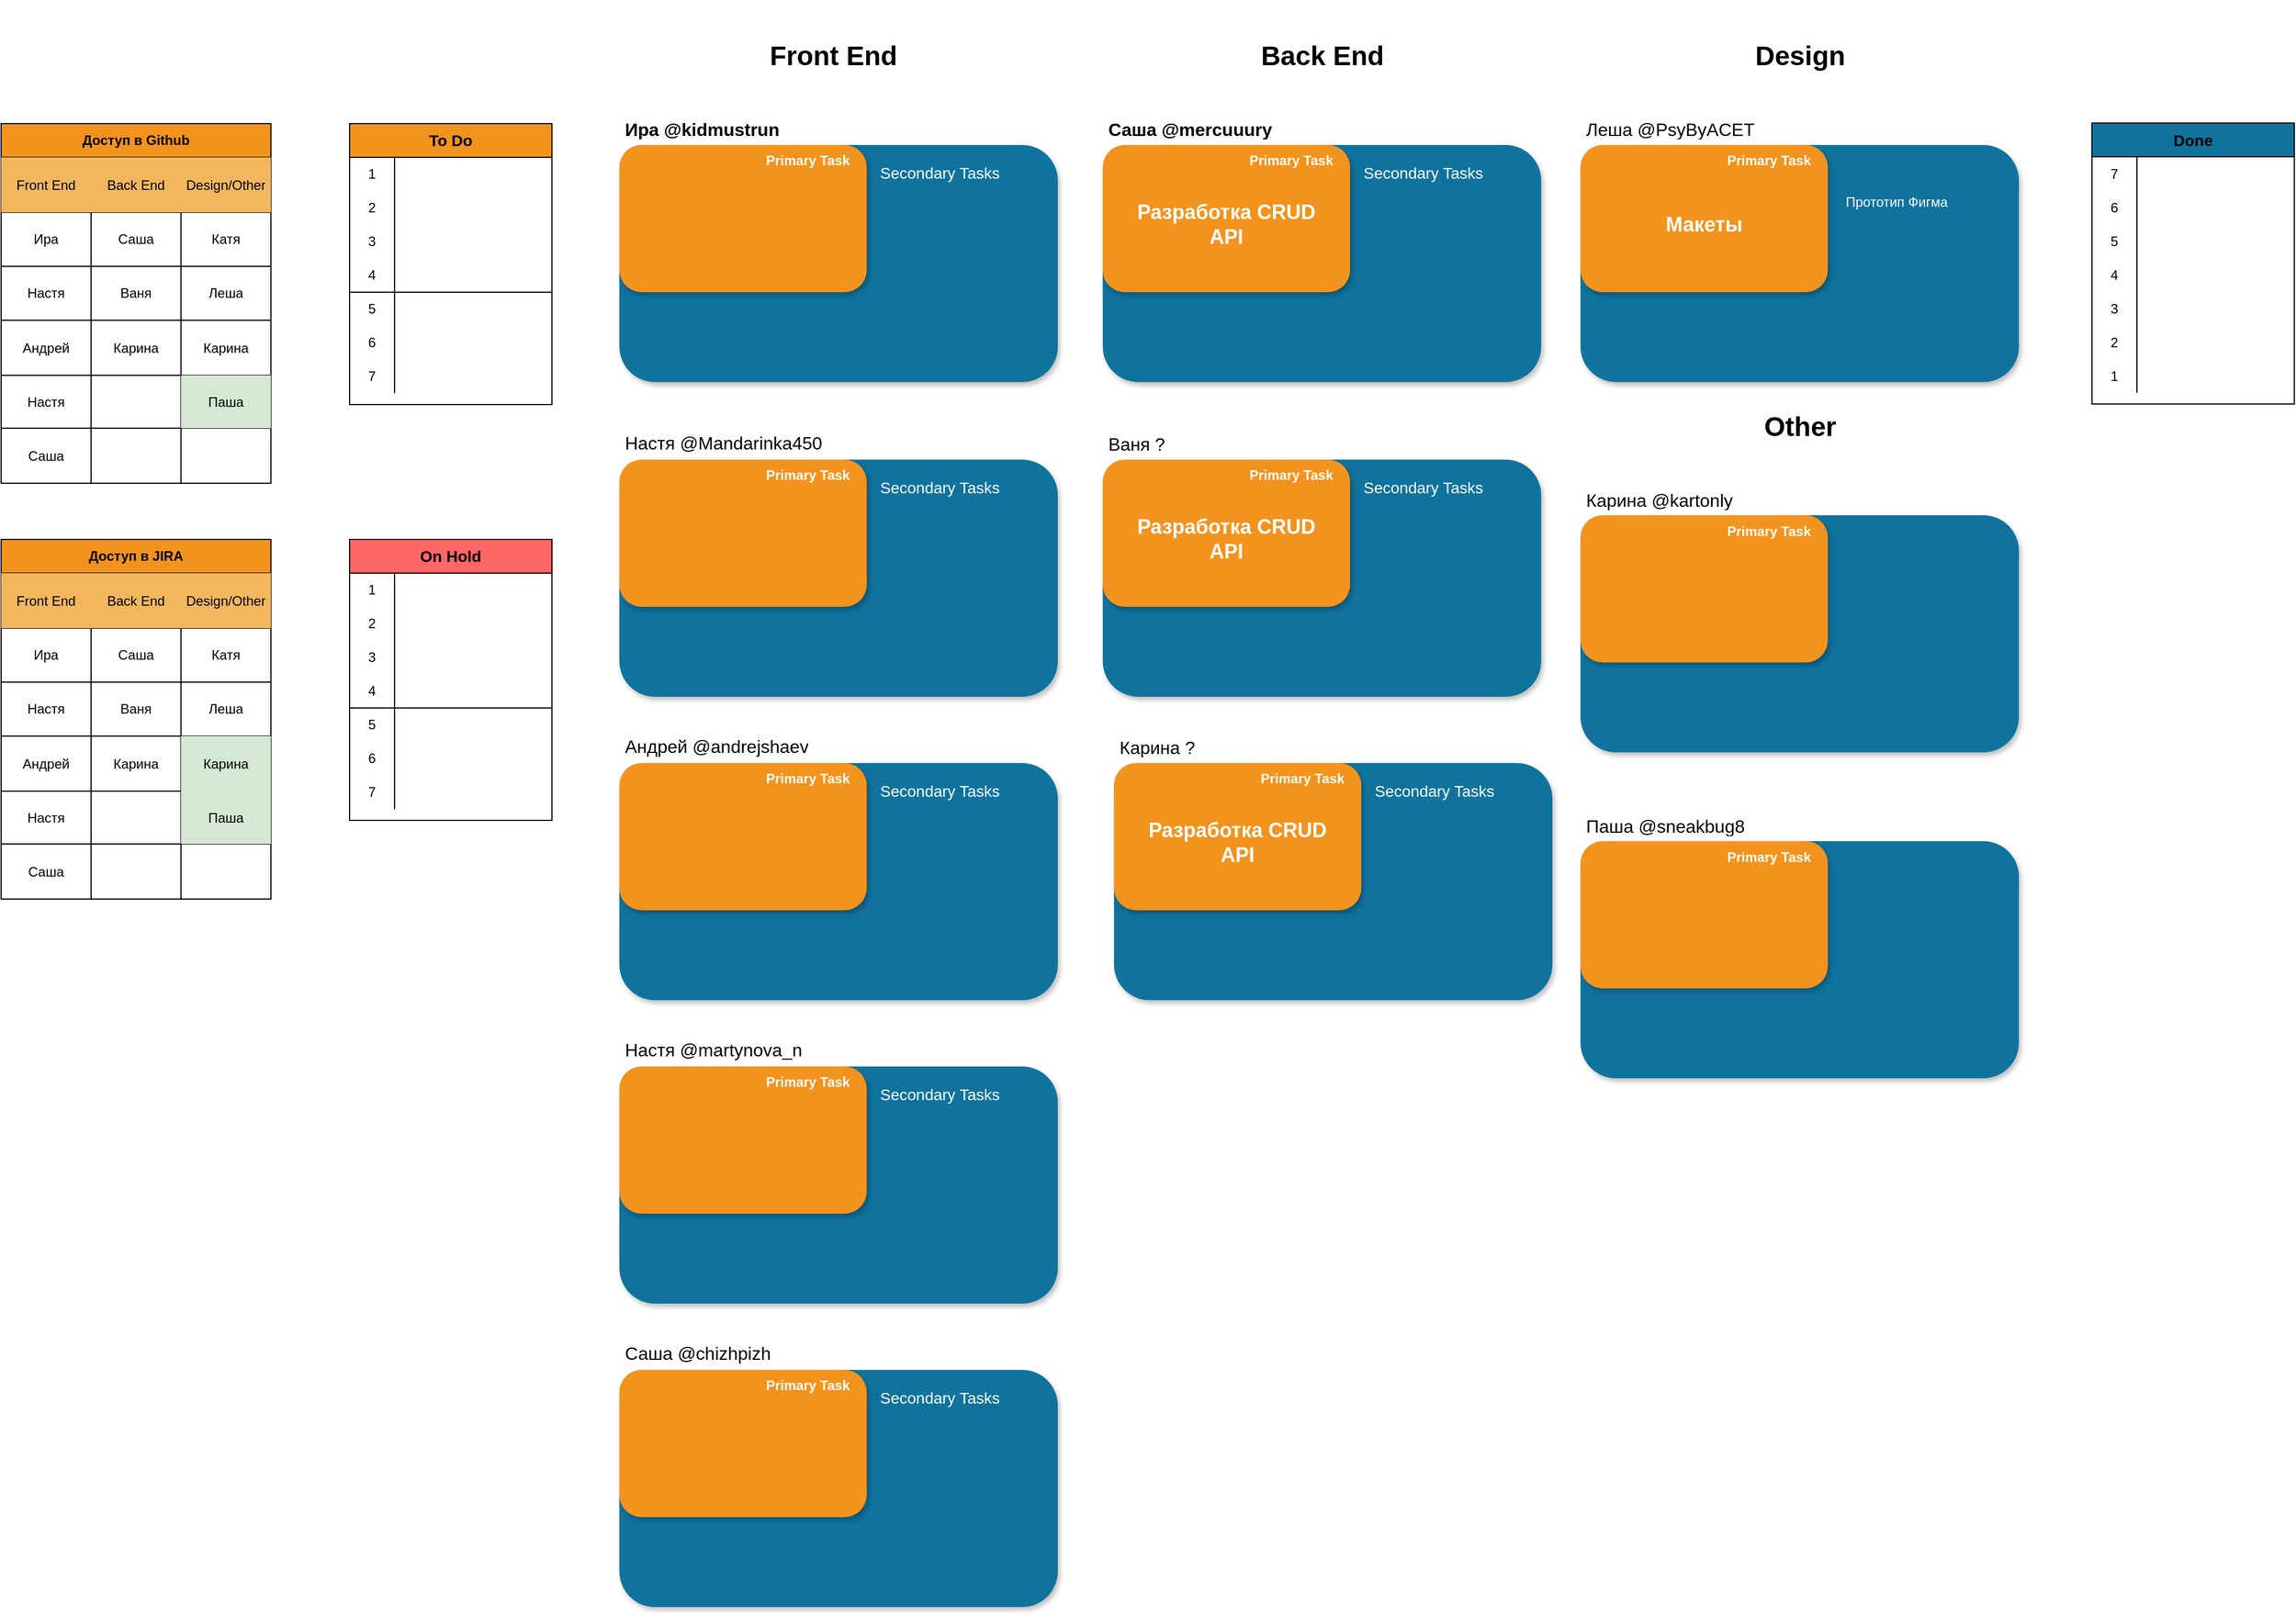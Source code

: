 <mxfile version="13.7.3" type="device"><diagram name="Page-1" id="fbcf5db9-b524-4cd4-e4f3-379dc89c3999"><mxGraphModel dx="2400" dy="1022" grid="1" gridSize="10" guides="1" tooltips="1" connect="1" arrows="1" fold="1" page="1" pageScale="1" pageWidth="850" pageHeight="1100" background="#ffffff" math="0" shadow="0"><root><mxCell id="0"/><mxCell id="1" parent="0"/><mxCell id="2a0f93b5c73ef8e7-5" value="2" style="text;html=1;strokeColor=none;fillColor=none;align=center;verticalAlign=middle;whiteSpace=wrap;fontSize=30;fontColor=#FFFFFF;" parent="1" vertex="1"><mxGeometry x="350" y="283" width="40" height="20" as="geometry"/></mxCell><mxCell id="2p5blKuNASefWtRlKCF7-4" value="&lt;h1&gt;&lt;span&gt;&lt;font style=&quot;font-size: 12px&quot;&gt;Secondary Tasks&lt;/font&gt;&lt;/span&gt;&lt;br&gt;&lt;/h1&gt;" style="text;html=1;spacing=5;spacingTop=-20;whiteSpace=wrap;overflow=hidden;strokeColor=none;strokeWidth=4;fillColor=none;gradientColor=#007FFF;fontSize=9;fontColor=#FFFFFF;align=left;" parent="1" vertex="1"><mxGeometry x="320" y="20" width="160" height="30" as="geometry"/></mxCell><mxCell id="2p5blKuNASefWtRlKCF7-14" value="&lt;font color=&quot;#000000&quot;&gt;To Do&lt;/font&gt;" style="shape=table;html=1;whiteSpace=wrap;startSize=30;container=1;collapsible=0;childLayout=tableLayout;fixedRows=1;rowLines=0;fontStyle=1;align=center;fontSize=14;fontColor=#FFFFFF;fillColor=#F2931E;" parent="1" vertex="1"><mxGeometry x="-320" y="120" width="180" height="250" as="geometry"/></mxCell><mxCell id="2p5blKuNASefWtRlKCF7-15" value="" style="shape=partialRectangle;html=1;whiteSpace=wrap;collapsible=0;dropTarget=0;pointerEvents=0;fillColor=none;top=0;left=0;bottom=1;right=0;points=[[0,0.5],[1,0.5]];portConstraint=eastwest;strokeColor=none;" parent="2p5blKuNASefWtRlKCF7-14" vertex="1"><mxGeometry y="30" width="180" height="30" as="geometry"/></mxCell><mxCell id="2p5blKuNASefWtRlKCF7-16" value="1" style="shape=partialRectangle;html=1;whiteSpace=wrap;connectable=0;fillColor=none;top=0;left=0;bottom=0;right=0;overflow=hidden;strokeColor=none;" parent="2p5blKuNASefWtRlKCF7-15" vertex="1"><mxGeometry width="40" height="30" as="geometry"/></mxCell><mxCell id="2p5blKuNASefWtRlKCF7-17" value="&amp;nbsp;" style="shape=partialRectangle;html=1;whiteSpace=wrap;connectable=0;fillColor=none;top=0;left=0;bottom=0;right=0;align=left;spacingLeft=6;overflow=hidden;strokeColor=none;" parent="2p5blKuNASefWtRlKCF7-15" vertex="1"><mxGeometry x="40" width="140" height="30" as="geometry"/></mxCell><mxCell id="2p5blKuNASefWtRlKCF7-31" style="shape=partialRectangle;html=1;whiteSpace=wrap;collapsible=0;dropTarget=0;pointerEvents=0;fillColor=none;top=0;left=0;bottom=1;right=0;points=[[0,0.5],[1,0.5]];portConstraint=eastwest;strokeColor=none;" parent="2p5blKuNASefWtRlKCF7-14" vertex="1"><mxGeometry y="60" width="180" height="30" as="geometry"/></mxCell><mxCell id="2p5blKuNASefWtRlKCF7-32" value="2" style="shape=partialRectangle;html=1;whiteSpace=wrap;connectable=0;fillColor=none;top=0;left=0;bottom=0;right=0;overflow=hidden;strokeColor=none;" parent="2p5blKuNASefWtRlKCF7-31" vertex="1"><mxGeometry width="40" height="30" as="geometry"/></mxCell><mxCell id="2p5blKuNASefWtRlKCF7-33" value="&amp;nbsp;" style="shape=partialRectangle;html=1;whiteSpace=wrap;connectable=0;fillColor=none;top=0;left=0;bottom=0;right=0;align=left;spacingLeft=6;overflow=hidden;strokeColor=none;" parent="2p5blKuNASefWtRlKCF7-31" vertex="1"><mxGeometry x="40" width="140" height="30" as="geometry"/></mxCell><mxCell id="2p5blKuNASefWtRlKCF7-28" style="shape=partialRectangle;html=1;whiteSpace=wrap;collapsible=0;dropTarget=0;pointerEvents=0;fillColor=none;top=0;left=0;bottom=1;right=0;points=[[0,0.5],[1,0.5]];portConstraint=eastwest;strokeColor=none;" parent="2p5blKuNASefWtRlKCF7-14" vertex="1"><mxGeometry y="90" width="180" height="30" as="geometry"/></mxCell><mxCell id="2p5blKuNASefWtRlKCF7-29" value="3" style="shape=partialRectangle;html=1;whiteSpace=wrap;connectable=0;fillColor=none;top=0;left=0;bottom=0;right=0;overflow=hidden;strokeColor=none;" parent="2p5blKuNASefWtRlKCF7-28" vertex="1"><mxGeometry width="40" height="30" as="geometry"/></mxCell><mxCell id="2p5blKuNASefWtRlKCF7-30" value="&amp;nbsp;" style="shape=partialRectangle;html=1;whiteSpace=wrap;connectable=0;top=0;left=0;bottom=0;right=0;align=left;spacingLeft=6;overflow=hidden;fillColor=none;" parent="2p5blKuNASefWtRlKCF7-28" vertex="1"><mxGeometry x="40" width="140" height="30" as="geometry"/></mxCell><mxCell id="2p5blKuNASefWtRlKCF7-25" style="shape=partialRectangle;html=1;whiteSpace=wrap;collapsible=0;dropTarget=0;pointerEvents=0;fillColor=none;top=0;left=0;bottom=1;right=0;points=[[0,0.5],[1,0.5]];portConstraint=eastwest;" parent="2p5blKuNASefWtRlKCF7-14" vertex="1"><mxGeometry y="120" width="180" height="30" as="geometry"/></mxCell><mxCell id="2p5blKuNASefWtRlKCF7-26" value="4" style="shape=partialRectangle;html=1;whiteSpace=wrap;connectable=0;fillColor=none;top=0;left=0;bottom=0;right=0;overflow=hidden;" parent="2p5blKuNASefWtRlKCF7-25" vertex="1"><mxGeometry width="40" height="30" as="geometry"/></mxCell><mxCell id="2p5blKuNASefWtRlKCF7-27" style="shape=partialRectangle;html=1;whiteSpace=wrap;connectable=0;fillColor=none;top=0;left=0;bottom=0;right=0;align=left;spacingLeft=6;overflow=hidden;" parent="2p5blKuNASefWtRlKCF7-25" vertex="1"><mxGeometry x="40" width="140" height="30" as="geometry"/></mxCell><mxCell id="2p5blKuNASefWtRlKCF7-18" value="" style="shape=partialRectangle;html=1;whiteSpace=wrap;collapsible=0;dropTarget=0;pointerEvents=0;fillColor=none;top=0;left=0;bottom=0;right=0;points=[[0,0.5],[1,0.5]];portConstraint=eastwest;" parent="2p5blKuNASefWtRlKCF7-14" vertex="1"><mxGeometry y="150" width="180" height="30" as="geometry"/></mxCell><mxCell id="2p5blKuNASefWtRlKCF7-19" value="5" style="shape=partialRectangle;html=1;whiteSpace=wrap;connectable=0;fillColor=none;top=0;left=0;bottom=0;right=0;overflow=hidden;" parent="2p5blKuNASefWtRlKCF7-18" vertex="1"><mxGeometry width="40" height="30" as="geometry"/></mxCell><mxCell id="2p5blKuNASefWtRlKCF7-20" value="" style="shape=partialRectangle;html=1;whiteSpace=wrap;connectable=0;fillColor=none;top=0;left=0;bottom=0;right=0;align=left;spacingLeft=6;overflow=hidden;" parent="2p5blKuNASefWtRlKCF7-18" vertex="1"><mxGeometry x="40" width="140" height="30" as="geometry"/></mxCell><mxCell id="2p5blKuNASefWtRlKCF7-21" value="" style="shape=partialRectangle;html=1;whiteSpace=wrap;collapsible=0;dropTarget=0;pointerEvents=0;fillColor=none;top=0;left=0;bottom=0;right=0;points=[[0,0.5],[1,0.5]];portConstraint=eastwest;" parent="2p5blKuNASefWtRlKCF7-14" vertex="1"><mxGeometry y="180" width="180" height="30" as="geometry"/></mxCell><mxCell id="2p5blKuNASefWtRlKCF7-22" value="6" style="shape=partialRectangle;html=1;whiteSpace=wrap;connectable=0;fillColor=none;top=0;left=0;bottom=0;right=0;overflow=hidden;" parent="2p5blKuNASefWtRlKCF7-21" vertex="1"><mxGeometry width="40" height="30" as="geometry"/></mxCell><mxCell id="2p5blKuNASefWtRlKCF7-23" value="" style="shape=partialRectangle;html=1;whiteSpace=wrap;connectable=0;fillColor=none;top=0;left=0;bottom=0;right=0;align=left;spacingLeft=6;overflow=hidden;" parent="2p5blKuNASefWtRlKCF7-21" vertex="1"><mxGeometry x="40" width="140" height="30" as="geometry"/></mxCell><mxCell id="2p5blKuNASefWtRlKCF7-36" style="shape=partialRectangle;html=1;whiteSpace=wrap;collapsible=0;dropTarget=0;pointerEvents=0;fillColor=none;top=0;left=0;bottom=0;right=0;points=[[0,0.5],[1,0.5]];portConstraint=eastwest;" parent="2p5blKuNASefWtRlKCF7-14" vertex="1"><mxGeometry y="210" width="180" height="30" as="geometry"/></mxCell><mxCell id="2p5blKuNASefWtRlKCF7-37" value="7" style="shape=partialRectangle;html=1;whiteSpace=wrap;connectable=0;fillColor=none;top=0;left=0;bottom=0;right=0;overflow=hidden;" parent="2p5blKuNASefWtRlKCF7-36" vertex="1"><mxGeometry width="40" height="30" as="geometry"/></mxCell><mxCell id="2p5blKuNASefWtRlKCF7-38" style="shape=partialRectangle;html=1;whiteSpace=wrap;connectable=0;fillColor=none;top=0;left=0;bottom=0;right=0;align=left;spacingLeft=6;overflow=hidden;" parent="2p5blKuNASefWtRlKCF7-36" vertex="1"><mxGeometry x="40" width="140" height="30" as="geometry"/></mxCell><mxCell id="2p5blKuNASefWtRlKCF7-62" value="" style="group" parent="1" vertex="1" connectable="0"><mxGeometry x="-80" y="120" width="390" height="230" as="geometry"/></mxCell><mxCell id="2a0f93b5c73ef8e7-4" value="" style="rounded=1;whiteSpace=wrap;html=1;strokeColor=none;strokeWidth=1;fillColor=#10739E;fontSize=13;fontColor=#FFFFFF;align=center;gradientColor=none;gradientDirection=east;verticalAlign=top;shadow=1;" parent="2p5blKuNASefWtRlKCF7-62" vertex="1"><mxGeometry y="19" width="390" height="211" as="geometry"/></mxCell><mxCell id="2a0f93b5c73ef8e7-2" value="" style="rounded=1;whiteSpace=wrap;html=1;strokeColor=none;strokeWidth=1;fillColor=#F2931E;fontSize=13;fontColor=#FFFFFF;align=center;gradientColor=none;gradientDirection=east;verticalAlign=top;shadow=1;" parent="2p5blKuNASefWtRlKCF7-62" vertex="1"><mxGeometry y="19" width="220" height="131" as="geometry"/></mxCell><mxCell id="2a0f93b5c73ef8e7-18" value="&lt;h1 style=&quot;font-size: 18px&quot;&gt;&amp;nbsp;&lt;/h1&gt;" style="text;html=1;spacing=5;spacingTop=-20;whiteSpace=wrap;overflow=hidden;strokeColor=none;strokeWidth=4;fillColor=none;gradientColor=#007FFF;fontSize=18;fontColor=#FFFFFF;align=center;verticalAlign=middle;" parent="2p5blKuNASefWtRlKCF7-62" vertex="1"><mxGeometry x="10" y="50" width="200" height="100" as="geometry"/></mxCell><mxCell id="2p5blKuNASefWtRlKCF7-1" value="&lt;h1 style=&quot;font-size: 16px&quot;&gt;Ира&amp;nbsp;@kidmustrun&amp;nbsp;&lt;/h1&gt;" style="text;html=1;spacing=5;spacingTop=-20;whiteSpace=wrap;overflow=hidden;strokeColor=none;strokeWidth=4;fillColor=none;gradientColor=#007FFF;fontSize=16;align=left;verticalAlign=bottom;" parent="2p5blKuNASefWtRlKCF7-62" vertex="1"><mxGeometry width="210" height="19" as="geometry"/></mxCell><mxCell id="2p5blKuNASefWtRlKCF7-3" value="&lt;h1&gt;&lt;span&gt;&lt;font style=&quot;font-size: 12px&quot;&gt;Primary Task&lt;/font&gt;&lt;/span&gt;&lt;br&gt;&lt;/h1&gt;" style="text;html=1;spacing=5;spacingTop=-20;whiteSpace=wrap;overflow=hidden;strokeColor=none;strokeWidth=4;fillColor=none;gradientColor=#007FFF;fontSize=9;fontColor=#FFFFFF;align=right;" parent="2p5blKuNASefWtRlKCF7-62" vertex="1"><mxGeometry x="50" y="19" width="160" height="30" as="geometry"/></mxCell><mxCell id="2p5blKuNASefWtRlKCF7-8" value="Secondary Tasks" style="swimlane;fontStyle=0;childLayout=stackLayout;horizontal=1;startSize=26;fillColor=none;horizontalStack=0;resizeParent=1;resizeParentMax=0;resizeLast=0;collapsible=1;marginBottom=0;fontSize=14;align=left;fontColor=#FFFFFF;strokeColor=none;swimlaneLine=1;" parent="2p5blKuNASefWtRlKCF7-62" vertex="1"><mxGeometry x="230" y="30" width="150" height="190" as="geometry"><mxRectangle x="150" y="150" width="140" height="26" as="alternateBounds"/></mxGeometry></mxCell><mxCell id="2p5blKuNASefWtRlKCF7-9" value=" " style="text;strokeColor=none;fillColor=none;align=left;verticalAlign=top;spacingLeft=4;spacingRight=4;overflow=hidden;rotatable=0;points=[[0,0.5],[1,0.5]];portConstraint=eastwest;whiteSpace=wrap;fontColor=#FFFFFF;" parent="2p5blKuNASefWtRlKCF7-8" vertex="1"><mxGeometry y="26" width="150" height="34" as="geometry"/></mxCell><mxCell id="2p5blKuNASefWtRlKCF7-10" value=" " style="text;strokeColor=none;fillColor=none;align=left;verticalAlign=top;spacingLeft=4;spacingRight=4;overflow=hidden;rotatable=0;points=[[0,0.5],[1,0.5]];portConstraint=eastwest;whiteSpace=wrap;fontColor=#FFFFFF;" parent="2p5blKuNASefWtRlKCF7-8" vertex="1"><mxGeometry y="60" width="150" height="30" as="geometry"/></mxCell><mxCell id="2p5blKuNASefWtRlKCF7-11" value=" " style="text;strokeColor=none;fillColor=none;align=left;verticalAlign=top;spacingLeft=4;spacingRight=4;overflow=hidden;rotatable=0;points=[[0,0.5],[1,0.5]];portConstraint=eastwest;fontColor=#FFFFFF;" parent="2p5blKuNASefWtRlKCF7-8" vertex="1"><mxGeometry y="90" width="150" height="26" as="geometry"/></mxCell><mxCell id="2p5blKuNASefWtRlKCF7-12" value=" " style="text;strokeColor=none;fillColor=none;align=left;verticalAlign=top;spacingLeft=4;spacingRight=4;overflow=hidden;rotatable=0;points=[[0,0.5],[1,0.5]];portConstraint=eastwest;whiteSpace=wrap;fontColor=#FFFFFF;" parent="2p5blKuNASefWtRlKCF7-8" vertex="1"><mxGeometry y="116" width="150" height="44" as="geometry"/></mxCell><mxCell id="2p5blKuNASefWtRlKCF7-13" value=" " style="text;strokeColor=none;fillColor=none;align=left;verticalAlign=top;spacingLeft=4;spacingRight=4;overflow=hidden;rotatable=0;points=[[0,0.5],[1,0.5]];portConstraint=eastwest;whiteSpace=wrap;fontColor=#FFFFFF;" parent="2p5blKuNASefWtRlKCF7-8" vertex="1"><mxGeometry y="160" width="150" height="30" as="geometry"/></mxCell><mxCell id="idbEXUeSasephnp6o5TT-23" value="Front End" style="text;strokeColor=none;fillColor=none;html=1;fontSize=24;fontStyle=1;verticalAlign=middle;align=center;" parent="1" vertex="1"><mxGeometry x="60" y="40" width="100" height="40" as="geometry"/></mxCell><mxCell id="idbEXUeSasephnp6o5TT-25" value="" style="group" parent="1" vertex="1" connectable="0"><mxGeometry x="350" y="120" width="390" height="230" as="geometry"/></mxCell><mxCell id="idbEXUeSasephnp6o5TT-26" value="" style="rounded=1;whiteSpace=wrap;html=1;strokeColor=none;strokeWidth=1;fillColor=#10739E;fontSize=13;fontColor=#FFFFFF;align=center;gradientColor=none;gradientDirection=east;verticalAlign=top;shadow=1;" parent="idbEXUeSasephnp6o5TT-25" vertex="1"><mxGeometry y="19" width="390" height="211" as="geometry"/></mxCell><mxCell id="idbEXUeSasephnp6o5TT-27" value="" style="rounded=1;whiteSpace=wrap;html=1;strokeColor=none;strokeWidth=1;fillColor=#F2931E;fontSize=13;fontColor=#FFFFFF;align=center;gradientColor=none;gradientDirection=east;verticalAlign=top;shadow=1;" parent="idbEXUeSasephnp6o5TT-25" vertex="1"><mxGeometry y="19" width="220" height="131" as="geometry"/></mxCell><mxCell id="idbEXUeSasephnp6o5TT-28" value="&lt;h1 style=&quot;font-size: 18px&quot;&gt;Разработка CRUD API&lt;/h1&gt;" style="text;html=1;spacing=5;spacingTop=-20;whiteSpace=wrap;overflow=hidden;strokeColor=none;strokeWidth=4;fillColor=none;gradientColor=#007FFF;fontSize=18;fontColor=#FFFFFF;align=center;verticalAlign=middle;" parent="idbEXUeSasephnp6o5TT-25" vertex="1"><mxGeometry x="10" y="50" width="200" height="100" as="geometry"/></mxCell><mxCell id="idbEXUeSasephnp6o5TT-29" value="&lt;h1 style=&quot;font-size: 16px&quot;&gt;Саша&amp;nbsp;@mercuuury&lt;/h1&gt;" style="text;html=1;spacing=5;spacingTop=-20;whiteSpace=wrap;overflow=hidden;strokeColor=none;strokeWidth=4;fillColor=none;gradientColor=#007FFF;fontSize=16;align=left;verticalAlign=bottom;" parent="idbEXUeSasephnp6o5TT-25" vertex="1"><mxGeometry width="210" height="19" as="geometry"/></mxCell><mxCell id="idbEXUeSasephnp6o5TT-30" value="&lt;h1&gt;&lt;span&gt;&lt;font style=&quot;font-size: 12px&quot;&gt;Primary Task&lt;/font&gt;&lt;/span&gt;&lt;br&gt;&lt;/h1&gt;" style="text;html=1;spacing=5;spacingTop=-20;whiteSpace=wrap;overflow=hidden;strokeColor=none;strokeWidth=4;fillColor=none;gradientColor=#007FFF;fontSize=9;fontColor=#FFFFFF;align=right;" parent="idbEXUeSasephnp6o5TT-25" vertex="1"><mxGeometry x="50" y="19" width="160" height="30" as="geometry"/></mxCell><mxCell id="idbEXUeSasephnp6o5TT-31" value="Secondary Tasks" style="swimlane;fontStyle=0;childLayout=stackLayout;horizontal=1;startSize=26;fillColor=none;horizontalStack=0;resizeParent=1;resizeParentMax=0;resizeLast=0;collapsible=1;marginBottom=0;fontSize=14;align=left;fontColor=#FFFFFF;strokeColor=none;swimlaneLine=1;" parent="idbEXUeSasephnp6o5TT-25" vertex="1"><mxGeometry x="230" y="30" width="150" height="190" as="geometry"><mxRectangle x="150" y="150" width="140" height="26" as="alternateBounds"/></mxGeometry></mxCell><mxCell id="idbEXUeSasephnp6o5TT-32" value=" " style="text;strokeColor=none;fillColor=none;align=left;verticalAlign=top;spacingLeft=4;spacingRight=4;overflow=hidden;rotatable=0;points=[[0,0.5],[1,0.5]];portConstraint=eastwest;whiteSpace=wrap;fontColor=#FFFFFF;" parent="idbEXUeSasephnp6o5TT-31" vertex="1"><mxGeometry y="26" width="150" height="34" as="geometry"/></mxCell><mxCell id="idbEXUeSasephnp6o5TT-33" value=" " style="text;strokeColor=none;fillColor=none;align=left;verticalAlign=top;spacingLeft=4;spacingRight=4;overflow=hidden;rotatable=0;points=[[0,0.5],[1,0.5]];portConstraint=eastwest;whiteSpace=wrap;fontColor=#FFFFFF;" parent="idbEXUeSasephnp6o5TT-31" vertex="1"><mxGeometry y="60" width="150" height="30" as="geometry"/></mxCell><mxCell id="idbEXUeSasephnp6o5TT-34" value=" " style="text;strokeColor=none;fillColor=none;align=left;verticalAlign=top;spacingLeft=4;spacingRight=4;overflow=hidden;rotatable=0;points=[[0,0.5],[1,0.5]];portConstraint=eastwest;fontColor=#FFFFFF;" parent="idbEXUeSasephnp6o5TT-31" vertex="1"><mxGeometry y="90" width="150" height="26" as="geometry"/></mxCell><mxCell id="idbEXUeSasephnp6o5TT-35" value=" " style="text;strokeColor=none;fillColor=none;align=left;verticalAlign=top;spacingLeft=4;spacingRight=4;overflow=hidden;rotatable=0;points=[[0,0.5],[1,0.5]];portConstraint=eastwest;whiteSpace=wrap;fontColor=#FFFFFF;" parent="idbEXUeSasephnp6o5TT-31" vertex="1"><mxGeometry y="116" width="150" height="44" as="geometry"/></mxCell><mxCell id="idbEXUeSasephnp6o5TT-36" value=" " style="text;strokeColor=none;fillColor=none;align=left;verticalAlign=top;spacingLeft=4;spacingRight=4;overflow=hidden;rotatable=0;points=[[0,0.5],[1,0.5]];portConstraint=eastwest;whiteSpace=wrap;fontColor=#FFFFFF;" parent="idbEXUeSasephnp6o5TT-31" vertex="1"><mxGeometry y="160" width="150" height="30" as="geometry"/></mxCell><mxCell id="idbEXUeSasephnp6o5TT-37" value="Back End" style="text;strokeColor=none;fillColor=none;html=1;fontSize=24;fontStyle=1;verticalAlign=middle;align=center;" parent="1" vertex="1"><mxGeometry x="495" y="40" width="100" height="40" as="geometry"/></mxCell><mxCell id="idbEXUeSasephnp6o5TT-38" value="Design" style="text;strokeColor=none;fillColor=none;html=1;fontSize=24;fontStyle=1;verticalAlign=middle;align=center;" parent="1" vertex="1"><mxGeometry x="920" y="40" width="100" height="40" as="geometry"/></mxCell><mxCell id="idbEXUeSasephnp6o5TT-39" value="Other" style="text;strokeColor=none;fillColor=none;html=1;fontSize=24;fontStyle=1;verticalAlign=middle;align=center;" parent="1" vertex="1"><mxGeometry x="920" y="369.5" width="100" height="40" as="geometry"/></mxCell><mxCell id="idbEXUeSasephnp6o5TT-1" value="&lt;font color=&quot;#000000&quot;&gt;On Hold&lt;/font&gt;" style="shape=table;html=1;whiteSpace=wrap;startSize=30;container=1;collapsible=0;childLayout=tableLayout;fixedRows=1;rowLines=0;fontStyle=1;align=center;fontSize=14;fontColor=#FFFFFF;fillColor=#FF6666;" parent="1" vertex="1"><mxGeometry x="-320" y="490" width="180" height="250" as="geometry"/></mxCell><mxCell id="idbEXUeSasephnp6o5TT-2" value="" style="shape=partialRectangle;html=1;whiteSpace=wrap;collapsible=0;dropTarget=0;pointerEvents=0;fillColor=none;top=0;left=0;bottom=1;right=0;points=[[0,0.5],[1,0.5]];portConstraint=eastwest;strokeColor=none;" parent="idbEXUeSasephnp6o5TT-1" vertex="1"><mxGeometry y="30" width="180" height="30" as="geometry"/></mxCell><mxCell id="idbEXUeSasephnp6o5TT-3" value="1" style="shape=partialRectangle;html=1;whiteSpace=wrap;connectable=0;fillColor=none;top=0;left=0;bottom=0;right=0;overflow=hidden;strokeColor=none;" parent="idbEXUeSasephnp6o5TT-2" vertex="1"><mxGeometry width="40" height="30" as="geometry"/></mxCell><mxCell id="idbEXUeSasephnp6o5TT-4" value="&amp;nbsp;" style="shape=partialRectangle;html=1;whiteSpace=wrap;connectable=0;fillColor=none;top=0;left=0;bottom=0;right=0;align=left;spacingLeft=6;overflow=hidden;strokeColor=none;" parent="idbEXUeSasephnp6o5TT-2" vertex="1"><mxGeometry x="40" width="140" height="30" as="geometry"/></mxCell><mxCell id="idbEXUeSasephnp6o5TT-5" style="shape=partialRectangle;html=1;whiteSpace=wrap;collapsible=0;dropTarget=0;pointerEvents=0;fillColor=none;top=0;left=0;bottom=1;right=0;points=[[0,0.5],[1,0.5]];portConstraint=eastwest;strokeColor=none;" parent="idbEXUeSasephnp6o5TT-1" vertex="1"><mxGeometry y="60" width="180" height="30" as="geometry"/></mxCell><mxCell id="idbEXUeSasephnp6o5TT-6" value="2" style="shape=partialRectangle;html=1;whiteSpace=wrap;connectable=0;fillColor=none;top=0;left=0;bottom=0;right=0;overflow=hidden;strokeColor=none;" parent="idbEXUeSasephnp6o5TT-5" vertex="1"><mxGeometry width="40" height="30" as="geometry"/></mxCell><mxCell id="idbEXUeSasephnp6o5TT-7" value="&amp;nbsp;" style="shape=partialRectangle;html=1;whiteSpace=wrap;connectable=0;fillColor=none;top=0;left=0;bottom=0;right=0;align=left;spacingLeft=6;overflow=hidden;strokeColor=none;" parent="idbEXUeSasephnp6o5TT-5" vertex="1"><mxGeometry x="40" width="140" height="30" as="geometry"/></mxCell><mxCell id="idbEXUeSasephnp6o5TT-8" style="shape=partialRectangle;html=1;whiteSpace=wrap;collapsible=0;dropTarget=0;pointerEvents=0;fillColor=none;top=0;left=0;bottom=1;right=0;points=[[0,0.5],[1,0.5]];portConstraint=eastwest;strokeColor=none;" parent="idbEXUeSasephnp6o5TT-1" vertex="1"><mxGeometry y="90" width="180" height="30" as="geometry"/></mxCell><mxCell id="idbEXUeSasephnp6o5TT-9" value="3" style="shape=partialRectangle;html=1;whiteSpace=wrap;connectable=0;fillColor=none;top=0;left=0;bottom=0;right=0;overflow=hidden;strokeColor=none;" parent="idbEXUeSasephnp6o5TT-8" vertex="1"><mxGeometry width="40" height="30" as="geometry"/></mxCell><mxCell id="idbEXUeSasephnp6o5TT-10" value="&amp;nbsp;" style="shape=partialRectangle;html=1;whiteSpace=wrap;connectable=0;top=0;left=0;bottom=0;right=0;align=left;spacingLeft=6;overflow=hidden;fillColor=none;" parent="idbEXUeSasephnp6o5TT-8" vertex="1"><mxGeometry x="40" width="140" height="30" as="geometry"/></mxCell><mxCell id="idbEXUeSasephnp6o5TT-11" style="shape=partialRectangle;html=1;whiteSpace=wrap;collapsible=0;dropTarget=0;pointerEvents=0;fillColor=none;top=0;left=0;bottom=1;right=0;points=[[0,0.5],[1,0.5]];portConstraint=eastwest;" parent="idbEXUeSasephnp6o5TT-1" vertex="1"><mxGeometry y="120" width="180" height="30" as="geometry"/></mxCell><mxCell id="idbEXUeSasephnp6o5TT-12" value="4" style="shape=partialRectangle;html=1;whiteSpace=wrap;connectable=0;fillColor=none;top=0;left=0;bottom=0;right=0;overflow=hidden;" parent="idbEXUeSasephnp6o5TT-11" vertex="1"><mxGeometry width="40" height="30" as="geometry"/></mxCell><mxCell id="idbEXUeSasephnp6o5TT-13" style="shape=partialRectangle;html=1;whiteSpace=wrap;connectable=0;fillColor=none;top=0;left=0;bottom=0;right=0;align=left;spacingLeft=6;overflow=hidden;" parent="idbEXUeSasephnp6o5TT-11" vertex="1"><mxGeometry x="40" width="140" height="30" as="geometry"/></mxCell><mxCell id="idbEXUeSasephnp6o5TT-14" value="" style="shape=partialRectangle;html=1;whiteSpace=wrap;collapsible=0;dropTarget=0;pointerEvents=0;fillColor=none;top=0;left=0;bottom=0;right=0;points=[[0,0.5],[1,0.5]];portConstraint=eastwest;" parent="idbEXUeSasephnp6o5TT-1" vertex="1"><mxGeometry y="150" width="180" height="30" as="geometry"/></mxCell><mxCell id="idbEXUeSasephnp6o5TT-15" value="5" style="shape=partialRectangle;html=1;whiteSpace=wrap;connectable=0;fillColor=none;top=0;left=0;bottom=0;right=0;overflow=hidden;" parent="idbEXUeSasephnp6o5TT-14" vertex="1"><mxGeometry width="40" height="30" as="geometry"/></mxCell><mxCell id="idbEXUeSasephnp6o5TT-16" value="" style="shape=partialRectangle;html=1;whiteSpace=wrap;connectable=0;fillColor=none;top=0;left=0;bottom=0;right=0;align=left;spacingLeft=6;overflow=hidden;" parent="idbEXUeSasephnp6o5TT-14" vertex="1"><mxGeometry x="40" width="140" height="30" as="geometry"/></mxCell><mxCell id="idbEXUeSasephnp6o5TT-17" value="" style="shape=partialRectangle;html=1;whiteSpace=wrap;collapsible=0;dropTarget=0;pointerEvents=0;fillColor=none;top=0;left=0;bottom=0;right=0;points=[[0,0.5],[1,0.5]];portConstraint=eastwest;" parent="idbEXUeSasephnp6o5TT-1" vertex="1"><mxGeometry y="180" width="180" height="30" as="geometry"/></mxCell><mxCell id="idbEXUeSasephnp6o5TT-18" value="6" style="shape=partialRectangle;html=1;whiteSpace=wrap;connectable=0;fillColor=none;top=0;left=0;bottom=0;right=0;overflow=hidden;" parent="idbEXUeSasephnp6o5TT-17" vertex="1"><mxGeometry width="40" height="30" as="geometry"/></mxCell><mxCell id="idbEXUeSasephnp6o5TT-19" value="" style="shape=partialRectangle;html=1;whiteSpace=wrap;connectable=0;fillColor=none;top=0;left=0;bottom=0;right=0;align=left;spacingLeft=6;overflow=hidden;" parent="idbEXUeSasephnp6o5TT-17" vertex="1"><mxGeometry x="40" width="140" height="30" as="geometry"/></mxCell><mxCell id="idbEXUeSasephnp6o5TT-20" style="shape=partialRectangle;html=1;whiteSpace=wrap;collapsible=0;dropTarget=0;pointerEvents=0;fillColor=none;top=0;left=0;bottom=0;right=0;points=[[0,0.5],[1,0.5]];portConstraint=eastwest;" parent="idbEXUeSasephnp6o5TT-1" vertex="1"><mxGeometry y="210" width="180" height="30" as="geometry"/></mxCell><mxCell id="idbEXUeSasephnp6o5TT-21" value="7" style="shape=partialRectangle;html=1;whiteSpace=wrap;connectable=0;fillColor=none;top=0;left=0;bottom=0;right=0;overflow=hidden;" parent="idbEXUeSasephnp6o5TT-20" vertex="1"><mxGeometry width="40" height="30" as="geometry"/></mxCell><mxCell id="idbEXUeSasephnp6o5TT-22" style="shape=partialRectangle;html=1;whiteSpace=wrap;connectable=0;fillColor=none;top=0;left=0;bottom=0;right=0;align=left;spacingLeft=6;overflow=hidden;" parent="idbEXUeSasephnp6o5TT-20" vertex="1"><mxGeometry x="40" width="140" height="30" as="geometry"/></mxCell><mxCell id="idbEXUeSasephnp6o5TT-50" value="" style="group" parent="1" vertex="1" connectable="0"><mxGeometry x="-80" y="400" width="390" height="230" as="geometry"/></mxCell><mxCell id="idbEXUeSasephnp6o5TT-51" value="" style="rounded=1;whiteSpace=wrap;html=1;strokeColor=none;strokeWidth=1;fillColor=#10739E;fontSize=13;fontColor=#FFFFFF;align=center;gradientColor=none;gradientDirection=east;verticalAlign=top;shadow=1;" parent="idbEXUeSasephnp6o5TT-50" vertex="1"><mxGeometry y="19" width="390" height="211" as="geometry"/></mxCell><mxCell id="idbEXUeSasephnp6o5TT-52" value="" style="rounded=1;whiteSpace=wrap;html=1;strokeColor=none;strokeWidth=1;fillColor=#F2931E;fontSize=13;fontColor=#FFFFFF;align=center;gradientColor=none;gradientDirection=east;verticalAlign=top;shadow=1;" parent="idbEXUeSasephnp6o5TT-50" vertex="1"><mxGeometry y="19" width="220" height="131" as="geometry"/></mxCell><mxCell id="idbEXUeSasephnp6o5TT-53" value="&lt;h1 style=&quot;font-size: 18px&quot;&gt;&amp;nbsp;&lt;/h1&gt;" style="text;html=1;spacing=5;spacingTop=-20;whiteSpace=wrap;overflow=hidden;strokeColor=none;strokeWidth=4;fillColor=none;gradientColor=#007FFF;fontSize=18;fontColor=#FFFFFF;align=center;verticalAlign=middle;" parent="idbEXUeSasephnp6o5TT-50" vertex="1"><mxGeometry x="10" y="50" width="200" height="100" as="geometry"/></mxCell><mxCell id="idbEXUeSasephnp6o5TT-54" value="Настя&amp;nbsp;@Mandarinka450" style="text;html=1;spacing=5;spacingTop=-20;whiteSpace=wrap;overflow=hidden;strokeColor=none;strokeWidth=4;fillColor=none;gradientColor=#007FFF;fontSize=16;align=left;verticalAlign=bottom;" parent="idbEXUeSasephnp6o5TT-50" vertex="1"><mxGeometry width="210" height="19" as="geometry"/></mxCell><mxCell id="idbEXUeSasephnp6o5TT-55" value="&lt;h1&gt;&lt;span&gt;&lt;font style=&quot;font-size: 12px&quot;&gt;Primary Task&lt;/font&gt;&lt;/span&gt;&lt;br&gt;&lt;/h1&gt;" style="text;html=1;spacing=5;spacingTop=-20;whiteSpace=wrap;overflow=hidden;strokeColor=none;strokeWidth=4;fillColor=none;gradientColor=#007FFF;fontSize=9;fontColor=#FFFFFF;align=right;" parent="idbEXUeSasephnp6o5TT-50" vertex="1"><mxGeometry x="50" y="19" width="160" height="30" as="geometry"/></mxCell><mxCell id="idbEXUeSasephnp6o5TT-56" value="Secondary Tasks" style="swimlane;fontStyle=0;childLayout=stackLayout;horizontal=1;startSize=26;fillColor=none;horizontalStack=0;resizeParent=1;resizeParentMax=0;resizeLast=0;collapsible=1;marginBottom=0;fontSize=14;align=left;fontColor=#FFFFFF;strokeColor=none;swimlaneLine=1;" parent="idbEXUeSasephnp6o5TT-50" vertex="1"><mxGeometry x="230" y="30" width="150" height="190" as="geometry"><mxRectangle x="150" y="150" width="140" height="26" as="alternateBounds"/></mxGeometry></mxCell><mxCell id="idbEXUeSasephnp6o5TT-57" value=" " style="text;strokeColor=none;fillColor=none;align=left;verticalAlign=top;spacingLeft=4;spacingRight=4;overflow=hidden;rotatable=0;points=[[0,0.5],[1,0.5]];portConstraint=eastwest;whiteSpace=wrap;fontColor=#FFFFFF;" parent="idbEXUeSasephnp6o5TT-56" vertex="1"><mxGeometry y="26" width="150" height="34" as="geometry"/></mxCell><mxCell id="idbEXUeSasephnp6o5TT-58" value=" " style="text;strokeColor=none;fillColor=none;align=left;verticalAlign=top;spacingLeft=4;spacingRight=4;overflow=hidden;rotatable=0;points=[[0,0.5],[1,0.5]];portConstraint=eastwest;whiteSpace=wrap;fontColor=#FFFFFF;" parent="idbEXUeSasephnp6o5TT-56" vertex="1"><mxGeometry y="60" width="150" height="30" as="geometry"/></mxCell><mxCell id="idbEXUeSasephnp6o5TT-59" value=" " style="text;strokeColor=none;fillColor=none;align=left;verticalAlign=top;spacingLeft=4;spacingRight=4;overflow=hidden;rotatable=0;points=[[0,0.5],[1,0.5]];portConstraint=eastwest;fontColor=#FFFFFF;" parent="idbEXUeSasephnp6o5TT-56" vertex="1"><mxGeometry y="90" width="150" height="26" as="geometry"/></mxCell><mxCell id="idbEXUeSasephnp6o5TT-60" value=" " style="text;strokeColor=none;fillColor=none;align=left;verticalAlign=top;spacingLeft=4;spacingRight=4;overflow=hidden;rotatable=0;points=[[0,0.5],[1,0.5]];portConstraint=eastwest;whiteSpace=wrap;fontColor=#FFFFFF;" parent="idbEXUeSasephnp6o5TT-56" vertex="1"><mxGeometry y="116" width="150" height="44" as="geometry"/></mxCell><mxCell id="idbEXUeSasephnp6o5TT-61" value=" " style="text;strokeColor=none;fillColor=none;align=left;verticalAlign=top;spacingLeft=4;spacingRight=4;overflow=hidden;rotatable=0;points=[[0,0.5],[1,0.5]];portConstraint=eastwest;whiteSpace=wrap;fontColor=#FFFFFF;" parent="idbEXUeSasephnp6o5TT-56" vertex="1"><mxGeometry y="160" width="150" height="30" as="geometry"/></mxCell><mxCell id="idbEXUeSasephnp6o5TT-62" value="" style="group" parent="1" vertex="1" connectable="0"><mxGeometry x="-80" y="670" width="390" height="230" as="geometry"/></mxCell><mxCell id="idbEXUeSasephnp6o5TT-63" value="" style="rounded=1;whiteSpace=wrap;html=1;strokeColor=none;strokeWidth=1;fillColor=#10739E;fontSize=13;fontColor=#FFFFFF;align=center;gradientColor=none;gradientDirection=east;verticalAlign=top;shadow=1;" parent="idbEXUeSasephnp6o5TT-62" vertex="1"><mxGeometry y="19" width="390" height="211" as="geometry"/></mxCell><mxCell id="idbEXUeSasephnp6o5TT-64" value="" style="rounded=1;whiteSpace=wrap;html=1;strokeColor=none;strokeWidth=1;fillColor=#F2931E;fontSize=13;fontColor=#FFFFFF;align=center;gradientColor=none;gradientDirection=east;verticalAlign=top;shadow=1;" parent="idbEXUeSasephnp6o5TT-62" vertex="1"><mxGeometry y="19" width="220" height="131" as="geometry"/></mxCell><mxCell id="idbEXUeSasephnp6o5TT-65" value="&lt;h1 style=&quot;font-size: 18px&quot;&gt;&amp;nbsp;&lt;/h1&gt;" style="text;html=1;spacing=5;spacingTop=-20;whiteSpace=wrap;overflow=hidden;strokeColor=none;strokeWidth=4;fillColor=none;gradientColor=#007FFF;fontSize=18;fontColor=#FFFFFF;align=center;verticalAlign=middle;" parent="idbEXUeSasephnp6o5TT-62" vertex="1"><mxGeometry x="10" y="50" width="200" height="100" as="geometry"/></mxCell><mxCell id="idbEXUeSasephnp6o5TT-66" value="Андрей&amp;nbsp;@andrejshaev" style="text;html=1;spacing=5;spacingTop=-20;whiteSpace=wrap;overflow=hidden;strokeColor=none;strokeWidth=4;fillColor=none;gradientColor=#007FFF;fontSize=16;align=left;verticalAlign=bottom;" parent="idbEXUeSasephnp6o5TT-62" vertex="1"><mxGeometry width="210" height="19" as="geometry"/></mxCell><mxCell id="idbEXUeSasephnp6o5TT-67" value="&lt;h1&gt;&lt;span&gt;&lt;font style=&quot;font-size: 12px&quot;&gt;Primary Task&lt;/font&gt;&lt;/span&gt;&lt;br&gt;&lt;/h1&gt;" style="text;html=1;spacing=5;spacingTop=-20;whiteSpace=wrap;overflow=hidden;strokeColor=none;strokeWidth=4;fillColor=none;gradientColor=#007FFF;fontSize=9;fontColor=#FFFFFF;align=right;" parent="idbEXUeSasephnp6o5TT-62" vertex="1"><mxGeometry x="50" y="19" width="160" height="30" as="geometry"/></mxCell><mxCell id="idbEXUeSasephnp6o5TT-68" value="Secondary Tasks" style="swimlane;fontStyle=0;childLayout=stackLayout;horizontal=1;startSize=26;fillColor=none;horizontalStack=0;resizeParent=1;resizeParentMax=0;resizeLast=0;collapsible=1;marginBottom=0;fontSize=14;align=left;fontColor=#FFFFFF;strokeColor=none;swimlaneLine=1;" parent="idbEXUeSasephnp6o5TT-62" vertex="1"><mxGeometry x="230" y="30" width="150" height="190" as="geometry"><mxRectangle x="150" y="150" width="140" height="26" as="alternateBounds"/></mxGeometry></mxCell><mxCell id="idbEXUeSasephnp6o5TT-69" value=" " style="text;strokeColor=none;fillColor=none;align=left;verticalAlign=top;spacingLeft=4;spacingRight=4;overflow=hidden;rotatable=0;points=[[0,0.5],[1,0.5]];portConstraint=eastwest;whiteSpace=wrap;fontColor=#FFFFFF;" parent="idbEXUeSasephnp6o5TT-68" vertex="1"><mxGeometry y="26" width="150" height="34" as="geometry"/></mxCell><mxCell id="idbEXUeSasephnp6o5TT-70" value=" " style="text;strokeColor=none;fillColor=none;align=left;verticalAlign=top;spacingLeft=4;spacingRight=4;overflow=hidden;rotatable=0;points=[[0,0.5],[1,0.5]];portConstraint=eastwest;whiteSpace=wrap;fontColor=#FFFFFF;" parent="idbEXUeSasephnp6o5TT-68" vertex="1"><mxGeometry y="60" width="150" height="30" as="geometry"/></mxCell><mxCell id="idbEXUeSasephnp6o5TT-71" value=" " style="text;strokeColor=none;fillColor=none;align=left;verticalAlign=top;spacingLeft=4;spacingRight=4;overflow=hidden;rotatable=0;points=[[0,0.5],[1,0.5]];portConstraint=eastwest;fontColor=#FFFFFF;" parent="idbEXUeSasephnp6o5TT-68" vertex="1"><mxGeometry y="90" width="150" height="26" as="geometry"/></mxCell><mxCell id="idbEXUeSasephnp6o5TT-72" value=" " style="text;strokeColor=none;fillColor=none;align=left;verticalAlign=top;spacingLeft=4;spacingRight=4;overflow=hidden;rotatable=0;points=[[0,0.5],[1,0.5]];portConstraint=eastwest;whiteSpace=wrap;fontColor=#FFFFFF;" parent="idbEXUeSasephnp6o5TT-68" vertex="1"><mxGeometry y="116" width="150" height="44" as="geometry"/></mxCell><mxCell id="idbEXUeSasephnp6o5TT-73" value=" " style="text;strokeColor=none;fillColor=none;align=left;verticalAlign=top;spacingLeft=4;spacingRight=4;overflow=hidden;rotatable=0;points=[[0,0.5],[1,0.5]];portConstraint=eastwest;whiteSpace=wrap;fontColor=#FFFFFF;" parent="idbEXUeSasephnp6o5TT-68" vertex="1"><mxGeometry y="160" width="150" height="30" as="geometry"/></mxCell><mxCell id="idbEXUeSasephnp6o5TT-74" value="" style="group" parent="1" vertex="1" connectable="0"><mxGeometry x="-80" y="940" width="390" height="230" as="geometry"/></mxCell><mxCell id="idbEXUeSasephnp6o5TT-75" value="" style="rounded=1;whiteSpace=wrap;html=1;strokeColor=none;strokeWidth=1;fillColor=#10739E;fontSize=13;fontColor=#FFFFFF;align=center;gradientColor=none;gradientDirection=east;verticalAlign=top;shadow=1;" parent="idbEXUeSasephnp6o5TT-74" vertex="1"><mxGeometry y="19" width="390" height="211" as="geometry"/></mxCell><mxCell id="idbEXUeSasephnp6o5TT-76" value="" style="rounded=1;whiteSpace=wrap;html=1;strokeColor=none;strokeWidth=1;fillColor=#F2931E;fontSize=13;fontColor=#FFFFFF;align=center;gradientColor=none;gradientDirection=east;verticalAlign=top;shadow=1;" parent="idbEXUeSasephnp6o5TT-74" vertex="1"><mxGeometry y="19" width="220" height="131" as="geometry"/></mxCell><mxCell id="idbEXUeSasephnp6o5TT-77" value="&lt;h1 style=&quot;font-size: 18px&quot;&gt;&amp;nbsp;&lt;/h1&gt;" style="text;html=1;spacing=5;spacingTop=-20;whiteSpace=wrap;overflow=hidden;strokeColor=none;strokeWidth=4;fillColor=none;gradientColor=#007FFF;fontSize=18;fontColor=#FFFFFF;align=center;verticalAlign=middle;" parent="idbEXUeSasephnp6o5TT-74" vertex="1"><mxGeometry x="10" y="50" width="200" height="100" as="geometry"/></mxCell><mxCell id="idbEXUeSasephnp6o5TT-78" value="Настя&amp;nbsp;@martynova_n" style="text;html=1;spacing=5;spacingTop=-20;whiteSpace=wrap;overflow=hidden;strokeColor=none;strokeWidth=4;fillColor=none;gradientColor=#007FFF;fontSize=16;align=left;verticalAlign=bottom;" parent="idbEXUeSasephnp6o5TT-74" vertex="1"><mxGeometry width="210" height="19" as="geometry"/></mxCell><mxCell id="idbEXUeSasephnp6o5TT-79" value="&lt;h1&gt;&lt;span&gt;&lt;font style=&quot;font-size: 12px&quot;&gt;Primary Task&lt;/font&gt;&lt;/span&gt;&lt;br&gt;&lt;/h1&gt;" style="text;html=1;spacing=5;spacingTop=-20;whiteSpace=wrap;overflow=hidden;strokeColor=none;strokeWidth=4;fillColor=none;gradientColor=#007FFF;fontSize=9;fontColor=#FFFFFF;align=right;" parent="idbEXUeSasephnp6o5TT-74" vertex="1"><mxGeometry x="50" y="19" width="160" height="30" as="geometry"/></mxCell><mxCell id="idbEXUeSasephnp6o5TT-80" value="Secondary Tasks" style="swimlane;fontStyle=0;childLayout=stackLayout;horizontal=1;startSize=26;fillColor=none;horizontalStack=0;resizeParent=1;resizeParentMax=0;resizeLast=0;collapsible=1;marginBottom=0;fontSize=14;align=left;fontColor=#FFFFFF;strokeColor=none;swimlaneLine=1;" parent="idbEXUeSasephnp6o5TT-74" vertex="1"><mxGeometry x="230" y="30" width="150" height="190" as="geometry"><mxRectangle x="150" y="150" width="140" height="26" as="alternateBounds"/></mxGeometry></mxCell><mxCell id="idbEXUeSasephnp6o5TT-81" value=" " style="text;strokeColor=none;fillColor=none;align=left;verticalAlign=top;spacingLeft=4;spacingRight=4;overflow=hidden;rotatable=0;points=[[0,0.5],[1,0.5]];portConstraint=eastwest;whiteSpace=wrap;fontColor=#FFFFFF;" parent="idbEXUeSasephnp6o5TT-80" vertex="1"><mxGeometry y="26" width="150" height="34" as="geometry"/></mxCell><mxCell id="idbEXUeSasephnp6o5TT-82" value=" " style="text;strokeColor=none;fillColor=none;align=left;verticalAlign=top;spacingLeft=4;spacingRight=4;overflow=hidden;rotatable=0;points=[[0,0.5],[1,0.5]];portConstraint=eastwest;whiteSpace=wrap;fontColor=#FFFFFF;" parent="idbEXUeSasephnp6o5TT-80" vertex="1"><mxGeometry y="60" width="150" height="30" as="geometry"/></mxCell><mxCell id="idbEXUeSasephnp6o5TT-83" value=" " style="text;strokeColor=none;fillColor=none;align=left;verticalAlign=top;spacingLeft=4;spacingRight=4;overflow=hidden;rotatable=0;points=[[0,0.5],[1,0.5]];portConstraint=eastwest;fontColor=#FFFFFF;" parent="idbEXUeSasephnp6o5TT-80" vertex="1"><mxGeometry y="90" width="150" height="26" as="geometry"/></mxCell><mxCell id="idbEXUeSasephnp6o5TT-84" value=" " style="text;strokeColor=none;fillColor=none;align=left;verticalAlign=top;spacingLeft=4;spacingRight=4;overflow=hidden;rotatable=0;points=[[0,0.5],[1,0.5]];portConstraint=eastwest;whiteSpace=wrap;fontColor=#FFFFFF;" parent="idbEXUeSasephnp6o5TT-80" vertex="1"><mxGeometry y="116" width="150" height="44" as="geometry"/></mxCell><mxCell id="idbEXUeSasephnp6o5TT-85" value=" " style="text;strokeColor=none;fillColor=none;align=left;verticalAlign=top;spacingLeft=4;spacingRight=4;overflow=hidden;rotatable=0;points=[[0,0.5],[1,0.5]];portConstraint=eastwest;whiteSpace=wrap;fontColor=#FFFFFF;" parent="idbEXUeSasephnp6o5TT-80" vertex="1"><mxGeometry y="160" width="150" height="30" as="geometry"/></mxCell><mxCell id="idbEXUeSasephnp6o5TT-86" value="" style="group" parent="1" vertex="1" connectable="0"><mxGeometry x="-80" y="1210" width="390" height="230" as="geometry"/></mxCell><mxCell id="idbEXUeSasephnp6o5TT-87" value="" style="rounded=1;whiteSpace=wrap;html=1;strokeColor=none;strokeWidth=1;fillColor=#10739E;fontSize=13;fontColor=#FFFFFF;align=center;gradientColor=none;gradientDirection=east;verticalAlign=top;shadow=1;" parent="idbEXUeSasephnp6o5TT-86" vertex="1"><mxGeometry y="19" width="390" height="211" as="geometry"/></mxCell><mxCell id="idbEXUeSasephnp6o5TT-88" value="" style="rounded=1;whiteSpace=wrap;html=1;strokeColor=none;strokeWidth=1;fillColor=#F2931E;fontSize=13;fontColor=#FFFFFF;align=center;gradientColor=none;gradientDirection=east;verticalAlign=top;shadow=1;" parent="idbEXUeSasephnp6o5TT-86" vertex="1"><mxGeometry y="19" width="220" height="131" as="geometry"/></mxCell><mxCell id="idbEXUeSasephnp6o5TT-89" value="&lt;h1 style=&quot;font-size: 18px&quot;&gt;&amp;nbsp;&lt;/h1&gt;" style="text;html=1;spacing=5;spacingTop=-20;whiteSpace=wrap;overflow=hidden;strokeColor=none;strokeWidth=4;fillColor=none;gradientColor=#007FFF;fontSize=18;fontColor=#FFFFFF;align=center;verticalAlign=middle;" parent="idbEXUeSasephnp6o5TT-86" vertex="1"><mxGeometry x="10" y="50" width="200" height="100" as="geometry"/></mxCell><mxCell id="idbEXUeSasephnp6o5TT-90" value="Саша&amp;nbsp;@chizhpizh" style="text;html=1;spacing=5;spacingTop=-20;whiteSpace=wrap;overflow=hidden;strokeColor=none;strokeWidth=4;fillColor=none;gradientColor=#007FFF;fontSize=16;align=left;verticalAlign=bottom;" parent="idbEXUeSasephnp6o5TT-86" vertex="1"><mxGeometry width="210" height="19" as="geometry"/></mxCell><mxCell id="idbEXUeSasephnp6o5TT-91" value="&lt;h1&gt;&lt;span&gt;&lt;font style=&quot;font-size: 12px&quot;&gt;Primary Task&lt;/font&gt;&lt;/span&gt;&lt;br&gt;&lt;/h1&gt;" style="text;html=1;spacing=5;spacingTop=-20;whiteSpace=wrap;overflow=hidden;strokeColor=none;strokeWidth=4;fillColor=none;gradientColor=#007FFF;fontSize=9;fontColor=#FFFFFF;align=right;" parent="idbEXUeSasephnp6o5TT-86" vertex="1"><mxGeometry x="50" y="19" width="160" height="30" as="geometry"/></mxCell><mxCell id="idbEXUeSasephnp6o5TT-92" value="Secondary Tasks" style="swimlane;fontStyle=0;childLayout=stackLayout;horizontal=1;startSize=26;fillColor=none;horizontalStack=0;resizeParent=1;resizeParentMax=0;resizeLast=0;collapsible=1;marginBottom=0;fontSize=14;align=left;fontColor=#FFFFFF;strokeColor=none;swimlaneLine=1;" parent="idbEXUeSasephnp6o5TT-86" vertex="1"><mxGeometry x="230" y="30" width="150" height="190" as="geometry"><mxRectangle x="150" y="150" width="140" height="26" as="alternateBounds"/></mxGeometry></mxCell><mxCell id="idbEXUeSasephnp6o5TT-93" value=" " style="text;strokeColor=none;fillColor=none;align=left;verticalAlign=top;spacingLeft=4;spacingRight=4;overflow=hidden;rotatable=0;points=[[0,0.5],[1,0.5]];portConstraint=eastwest;whiteSpace=wrap;fontColor=#FFFFFF;" parent="idbEXUeSasephnp6o5TT-92" vertex="1"><mxGeometry y="26" width="150" height="34" as="geometry"/></mxCell><mxCell id="idbEXUeSasephnp6o5TT-94" value=" " style="text;strokeColor=none;fillColor=none;align=left;verticalAlign=top;spacingLeft=4;spacingRight=4;overflow=hidden;rotatable=0;points=[[0,0.5],[1,0.5]];portConstraint=eastwest;whiteSpace=wrap;fontColor=#FFFFFF;" parent="idbEXUeSasephnp6o5TT-92" vertex="1"><mxGeometry y="60" width="150" height="30" as="geometry"/></mxCell><mxCell id="idbEXUeSasephnp6o5TT-95" value=" " style="text;strokeColor=none;fillColor=none;align=left;verticalAlign=top;spacingLeft=4;spacingRight=4;overflow=hidden;rotatable=0;points=[[0,0.5],[1,0.5]];portConstraint=eastwest;fontColor=#FFFFFF;" parent="idbEXUeSasephnp6o5TT-92" vertex="1"><mxGeometry y="90" width="150" height="26" as="geometry"/></mxCell><mxCell id="idbEXUeSasephnp6o5TT-96" value=" " style="text;strokeColor=none;fillColor=none;align=left;verticalAlign=top;spacingLeft=4;spacingRight=4;overflow=hidden;rotatable=0;points=[[0,0.5],[1,0.5]];portConstraint=eastwest;whiteSpace=wrap;fontColor=#FFFFFF;" parent="idbEXUeSasephnp6o5TT-92" vertex="1"><mxGeometry y="116" width="150" height="44" as="geometry"/></mxCell><mxCell id="idbEXUeSasephnp6o5TT-97" value=" " style="text;strokeColor=none;fillColor=none;align=left;verticalAlign=top;spacingLeft=4;spacingRight=4;overflow=hidden;rotatable=0;points=[[0,0.5],[1,0.5]];portConstraint=eastwest;whiteSpace=wrap;fontColor=#FFFFFF;" parent="idbEXUeSasephnp6o5TT-92" vertex="1"><mxGeometry y="160" width="150" height="30" as="geometry"/></mxCell><mxCell id="idbEXUeSasephnp6o5TT-98" value="2" style="text;html=1;strokeColor=none;fillColor=none;align=center;verticalAlign=middle;whiteSpace=wrap;fontSize=30;fontColor=#FFFFFF;" parent="1" vertex="1"><mxGeometry x="350" y="563" width="40" height="20" as="geometry"/></mxCell><mxCell id="idbEXUeSasephnp6o5TT-99" value="" style="group" parent="1" vertex="1" connectable="0"><mxGeometry x="350" y="400" width="390" height="230" as="geometry"/></mxCell><mxCell id="idbEXUeSasephnp6o5TT-100" value="" style="rounded=1;whiteSpace=wrap;html=1;strokeColor=none;strokeWidth=1;fillColor=#10739E;fontSize=13;fontColor=#FFFFFF;align=center;gradientColor=none;gradientDirection=east;verticalAlign=top;shadow=1;" parent="idbEXUeSasephnp6o5TT-99" vertex="1"><mxGeometry y="19" width="390" height="211" as="geometry"/></mxCell><mxCell id="idbEXUeSasephnp6o5TT-101" value="" style="rounded=1;whiteSpace=wrap;html=1;strokeColor=none;strokeWidth=1;fillColor=#F2931E;fontSize=13;fontColor=#FFFFFF;align=center;gradientColor=none;gradientDirection=east;verticalAlign=top;shadow=1;" parent="idbEXUeSasephnp6o5TT-99" vertex="1"><mxGeometry y="19" width="220" height="131" as="geometry"/></mxCell><mxCell id="idbEXUeSasephnp6o5TT-102" value="&lt;h1 style=&quot;font-size: 18px&quot;&gt;Разработка CRUD API&lt;/h1&gt;" style="text;html=1;spacing=5;spacingTop=-20;whiteSpace=wrap;overflow=hidden;strokeColor=none;strokeWidth=4;fillColor=none;gradientColor=#007FFF;fontSize=18;fontColor=#FFFFFF;align=center;verticalAlign=middle;" parent="idbEXUeSasephnp6o5TT-99" vertex="1"><mxGeometry x="10" y="50" width="200" height="100" as="geometry"/></mxCell><mxCell id="idbEXUeSasephnp6o5TT-103" value="&lt;h1 style=&quot;font-size: 16px&quot;&gt;&lt;span style=&quot;font-weight: normal&quot;&gt;Ваня ?&lt;/span&gt;&lt;/h1&gt;" style="text;html=1;spacing=5;spacingTop=-20;whiteSpace=wrap;overflow=hidden;strokeColor=none;strokeWidth=4;fillColor=none;gradientColor=#007FFF;fontSize=16;align=left;verticalAlign=bottom;fontStyle=0" parent="idbEXUeSasephnp6o5TT-99" vertex="1"><mxGeometry width="210" height="19" as="geometry"/></mxCell><mxCell id="idbEXUeSasephnp6o5TT-104" value="&lt;h1&gt;&lt;span&gt;&lt;font style=&quot;font-size: 12px&quot;&gt;Primary Task&lt;/font&gt;&lt;/span&gt;&lt;br&gt;&lt;/h1&gt;" style="text;html=1;spacing=5;spacingTop=-20;whiteSpace=wrap;overflow=hidden;strokeColor=none;strokeWidth=4;fillColor=none;gradientColor=#007FFF;fontSize=9;fontColor=#FFFFFF;align=right;" parent="idbEXUeSasephnp6o5TT-99" vertex="1"><mxGeometry x="50" y="19" width="160" height="30" as="geometry"/></mxCell><mxCell id="idbEXUeSasephnp6o5TT-105" value="Secondary Tasks" style="swimlane;fontStyle=0;childLayout=stackLayout;horizontal=1;startSize=26;fillColor=none;horizontalStack=0;resizeParent=1;resizeParentMax=0;resizeLast=0;collapsible=1;marginBottom=0;fontSize=14;align=left;fontColor=#FFFFFF;strokeColor=none;swimlaneLine=1;" parent="idbEXUeSasephnp6o5TT-99" vertex="1"><mxGeometry x="230" y="30" width="150" height="190" as="geometry"><mxRectangle x="150" y="150" width="140" height="26" as="alternateBounds"/></mxGeometry></mxCell><mxCell id="idbEXUeSasephnp6o5TT-106" value=" " style="text;strokeColor=none;fillColor=none;align=left;verticalAlign=top;spacingLeft=4;spacingRight=4;overflow=hidden;rotatable=0;points=[[0,0.5],[1,0.5]];portConstraint=eastwest;whiteSpace=wrap;fontColor=#FFFFFF;" parent="idbEXUeSasephnp6o5TT-105" vertex="1"><mxGeometry y="26" width="150" height="34" as="geometry"/></mxCell><mxCell id="idbEXUeSasephnp6o5TT-107" value=" " style="text;strokeColor=none;fillColor=none;align=left;verticalAlign=top;spacingLeft=4;spacingRight=4;overflow=hidden;rotatable=0;points=[[0,0.5],[1,0.5]];portConstraint=eastwest;whiteSpace=wrap;fontColor=#FFFFFF;" parent="idbEXUeSasephnp6o5TT-105" vertex="1"><mxGeometry y="60" width="150" height="30" as="geometry"/></mxCell><mxCell id="idbEXUeSasephnp6o5TT-108" value=" " style="text;strokeColor=none;fillColor=none;align=left;verticalAlign=top;spacingLeft=4;spacingRight=4;overflow=hidden;rotatable=0;points=[[0,0.5],[1,0.5]];portConstraint=eastwest;fontColor=#FFFFFF;" parent="idbEXUeSasephnp6o5TT-105" vertex="1"><mxGeometry y="90" width="150" height="26" as="geometry"/></mxCell><mxCell id="idbEXUeSasephnp6o5TT-109" value=" " style="text;strokeColor=none;fillColor=none;align=left;verticalAlign=top;spacingLeft=4;spacingRight=4;overflow=hidden;rotatable=0;points=[[0,0.5],[1,0.5]];portConstraint=eastwest;whiteSpace=wrap;fontColor=#FFFFFF;" parent="idbEXUeSasephnp6o5TT-105" vertex="1"><mxGeometry y="116" width="150" height="44" as="geometry"/></mxCell><mxCell id="idbEXUeSasephnp6o5TT-110" value=" " style="text;strokeColor=none;fillColor=none;align=left;verticalAlign=top;spacingLeft=4;spacingRight=4;overflow=hidden;rotatable=0;points=[[0,0.5],[1,0.5]];portConstraint=eastwest;whiteSpace=wrap;fontColor=#FFFFFF;" parent="idbEXUeSasephnp6o5TT-105" vertex="1"><mxGeometry y="160" width="150" height="30" as="geometry"/></mxCell><mxCell id="idbEXUeSasephnp6o5TT-113" value="2" style="text;html=1;strokeColor=none;fillColor=none;align=center;verticalAlign=middle;whiteSpace=wrap;fontSize=30;fontColor=#FFFFFF;" parent="1" vertex="1"><mxGeometry x="360" y="833" width="40" height="20" as="geometry"/></mxCell><mxCell id="idbEXUeSasephnp6o5TT-114" value="" style="group" parent="1" vertex="1" connectable="0"><mxGeometry x="360" y="670" width="390" height="230" as="geometry"/></mxCell><mxCell id="idbEXUeSasephnp6o5TT-115" value="" style="rounded=1;whiteSpace=wrap;html=1;strokeColor=none;strokeWidth=1;fillColor=#10739E;fontSize=13;fontColor=#FFFFFF;align=center;gradientColor=none;gradientDirection=east;verticalAlign=top;shadow=1;" parent="idbEXUeSasephnp6o5TT-114" vertex="1"><mxGeometry y="19" width="390" height="211" as="geometry"/></mxCell><mxCell id="idbEXUeSasephnp6o5TT-116" value="" style="rounded=1;whiteSpace=wrap;html=1;strokeColor=none;strokeWidth=1;fillColor=#F2931E;fontSize=13;fontColor=#FFFFFF;align=center;gradientColor=none;gradientDirection=east;verticalAlign=top;shadow=1;" parent="idbEXUeSasephnp6o5TT-114" vertex="1"><mxGeometry y="19" width="220" height="131" as="geometry"/></mxCell><mxCell id="idbEXUeSasephnp6o5TT-117" value="&lt;h1 style=&quot;font-size: 18px&quot;&gt;Разработка CRUD API&lt;/h1&gt;" style="text;html=1;spacing=5;spacingTop=-20;whiteSpace=wrap;overflow=hidden;strokeColor=none;strokeWidth=4;fillColor=none;gradientColor=#007FFF;fontSize=18;fontColor=#FFFFFF;align=center;verticalAlign=middle;" parent="idbEXUeSasephnp6o5TT-114" vertex="1"><mxGeometry x="10" y="50" width="200" height="100" as="geometry"/></mxCell><mxCell id="idbEXUeSasephnp6o5TT-118" value="&lt;h1 style=&quot;font-size: 16px&quot;&gt;&lt;span style=&quot;font-weight: normal&quot;&gt;Карина ?&lt;/span&gt;&lt;/h1&gt;" style="text;html=1;spacing=5;spacingTop=-20;whiteSpace=wrap;overflow=hidden;strokeColor=none;strokeWidth=4;fillColor=none;gradientColor=#007FFF;fontSize=16;align=left;verticalAlign=bottom;fontStyle=0" parent="idbEXUeSasephnp6o5TT-114" vertex="1"><mxGeometry width="210" height="19" as="geometry"/></mxCell><mxCell id="idbEXUeSasephnp6o5TT-119" value="&lt;h1&gt;&lt;span&gt;&lt;font style=&quot;font-size: 12px&quot;&gt;Primary Task&lt;/font&gt;&lt;/span&gt;&lt;br&gt;&lt;/h1&gt;" style="text;html=1;spacing=5;spacingTop=-20;whiteSpace=wrap;overflow=hidden;strokeColor=none;strokeWidth=4;fillColor=none;gradientColor=#007FFF;fontSize=9;fontColor=#FFFFFF;align=right;" parent="idbEXUeSasephnp6o5TT-114" vertex="1"><mxGeometry x="50" y="19" width="160" height="30" as="geometry"/></mxCell><mxCell id="idbEXUeSasephnp6o5TT-120" value="Secondary Tasks" style="swimlane;fontStyle=0;childLayout=stackLayout;horizontal=1;startSize=26;fillColor=none;horizontalStack=0;resizeParent=1;resizeParentMax=0;resizeLast=0;collapsible=1;marginBottom=0;fontSize=14;align=left;fontColor=#FFFFFF;strokeColor=none;swimlaneLine=1;" parent="idbEXUeSasephnp6o5TT-114" vertex="1"><mxGeometry x="230" y="30" width="150" height="190" as="geometry"><mxRectangle x="150" y="150" width="140" height="26" as="alternateBounds"/></mxGeometry></mxCell><mxCell id="idbEXUeSasephnp6o5TT-121" value=" " style="text;strokeColor=none;fillColor=none;align=left;verticalAlign=top;spacingLeft=4;spacingRight=4;overflow=hidden;rotatable=0;points=[[0,0.5],[1,0.5]];portConstraint=eastwest;whiteSpace=wrap;fontColor=#FFFFFF;" parent="idbEXUeSasephnp6o5TT-120" vertex="1"><mxGeometry y="26" width="150" height="34" as="geometry"/></mxCell><mxCell id="idbEXUeSasephnp6o5TT-122" value=" " style="text;strokeColor=none;fillColor=none;align=left;verticalAlign=top;spacingLeft=4;spacingRight=4;overflow=hidden;rotatable=0;points=[[0,0.5],[1,0.5]];portConstraint=eastwest;whiteSpace=wrap;fontColor=#FFFFFF;" parent="idbEXUeSasephnp6o5TT-120" vertex="1"><mxGeometry y="60" width="150" height="30" as="geometry"/></mxCell><mxCell id="idbEXUeSasephnp6o5TT-123" value=" " style="text;strokeColor=none;fillColor=none;align=left;verticalAlign=top;spacingLeft=4;spacingRight=4;overflow=hidden;rotatable=0;points=[[0,0.5],[1,0.5]];portConstraint=eastwest;fontColor=#FFFFFF;" parent="idbEXUeSasephnp6o5TT-120" vertex="1"><mxGeometry y="90" width="150" height="26" as="geometry"/></mxCell><mxCell id="idbEXUeSasephnp6o5TT-124" value=" " style="text;strokeColor=none;fillColor=none;align=left;verticalAlign=top;spacingLeft=4;spacingRight=4;overflow=hidden;rotatable=0;points=[[0,0.5],[1,0.5]];portConstraint=eastwest;whiteSpace=wrap;fontColor=#FFFFFF;" parent="idbEXUeSasephnp6o5TT-120" vertex="1"><mxGeometry y="116" width="150" height="44" as="geometry"/></mxCell><mxCell id="idbEXUeSasephnp6o5TT-125" value=" " style="text;strokeColor=none;fillColor=none;align=left;verticalAlign=top;spacingLeft=4;spacingRight=4;overflow=hidden;rotatable=0;points=[[0,0.5],[1,0.5]];portConstraint=eastwest;whiteSpace=wrap;fontColor=#FFFFFF;" parent="idbEXUeSasephnp6o5TT-120" vertex="1"><mxGeometry y="160" width="150" height="30" as="geometry"/></mxCell><mxCell id="idbEXUeSasephnp6o5TT-136" value="2" style="text;html=1;strokeColor=none;fillColor=none;align=center;verticalAlign=middle;whiteSpace=wrap;fontSize=30;fontColor=#FFFFFF;" parent="1" vertex="1"><mxGeometry x="775" y="283" width="40" height="20" as="geometry"/></mxCell><mxCell id="idbEXUeSasephnp6o5TT-137" value="" style="rounded=1;whiteSpace=wrap;html=1;strokeColor=none;strokeWidth=1;fillColor=#10739E;fontSize=13;fontColor=#FFFFFF;align=center;gradientColor=none;gradientDirection=east;verticalAlign=top;shadow=1;" parent="1" vertex="1"><mxGeometry x="775" y="139" width="390" height="211" as="geometry"/></mxCell><mxCell id="idbEXUeSasephnp6o5TT-138" value="" style="rounded=1;whiteSpace=wrap;html=1;strokeColor=none;strokeWidth=1;fillColor=#F2931E;fontSize=13;fontColor=#FFFFFF;align=center;gradientColor=none;gradientDirection=east;verticalAlign=top;shadow=1;" parent="1" vertex="1"><mxGeometry x="775" y="139" width="220" height="131" as="geometry"/></mxCell><mxCell id="idbEXUeSasephnp6o5TT-139" value="&lt;h1 style=&quot;font-size: 18px&quot;&gt;Макеты&lt;/h1&gt;" style="text;html=1;spacing=5;spacingTop=-20;whiteSpace=wrap;overflow=hidden;strokeColor=none;strokeWidth=4;fillColor=none;gradientColor=#007FFF;fontSize=18;fontColor=#FFFFFF;align=center;verticalAlign=middle;" parent="1" vertex="1"><mxGeometry x="785" y="170" width="200" height="100" as="geometry"/></mxCell><mxCell id="idbEXUeSasephnp6o5TT-140" value="&lt;h1 style=&quot;font-size: 16px&quot;&gt;&lt;span style=&quot;font-weight: 400&quot;&gt;Леша @PsyByACET&lt;/span&gt;&lt;/h1&gt;" style="text;html=1;spacing=5;spacingTop=-20;whiteSpace=wrap;overflow=hidden;strokeColor=none;strokeWidth=4;fillColor=none;gradientColor=#007FFF;fontSize=16;align=left;verticalAlign=bottom;" parent="1" vertex="1"><mxGeometry x="775" y="120" width="290" height="19" as="geometry"/></mxCell><mxCell id="idbEXUeSasephnp6o5TT-141" value="&lt;h1&gt;&lt;span&gt;&lt;font style=&quot;font-size: 12px&quot;&gt;Primary Task&lt;/font&gt;&lt;/span&gt;&lt;br&gt;&lt;/h1&gt;" style="text;html=1;spacing=5;spacingTop=-20;whiteSpace=wrap;overflow=hidden;strokeColor=none;strokeWidth=4;fillColor=none;gradientColor=#007FFF;fontSize=9;fontColor=#FFFFFF;align=right;" parent="1" vertex="1"><mxGeometry x="825" y="139" width="160" height="30" as="geometry"/></mxCell><mxCell id="idbEXUeSasephnp6o5TT-142" value="Прототип Фигма" style="text;strokeColor=none;fillColor=none;align=left;verticalAlign=top;spacingLeft=4;spacingRight=4;overflow=hidden;rotatable=0;points=[[0,0.5],[1,0.5]];portConstraint=eastwest;whiteSpace=wrap;fontColor=#FFFFFF;" parent="1" vertex="1"><mxGeometry x="1005" y="176" width="150" height="34" as="geometry"/></mxCell><mxCell id="idbEXUeSasephnp6o5TT-143" value=" " style="text;strokeColor=none;fillColor=none;align=left;verticalAlign=top;spacingLeft=4;spacingRight=4;overflow=hidden;rotatable=0;points=[[0,0.5],[1,0.5]];portConstraint=eastwest;whiteSpace=wrap;fontColor=#FFFFFF;" parent="1" vertex="1"><mxGeometry x="1005" y="210" width="150" height="30" as="geometry"/></mxCell><mxCell id="idbEXUeSasephnp6o5TT-144" value=" " style="text;strokeColor=none;fillColor=none;align=left;verticalAlign=top;spacingLeft=4;spacingRight=4;overflow=hidden;rotatable=0;points=[[0,0.5],[1,0.5]];portConstraint=eastwest;fontColor=#FFFFFF;" parent="1" vertex="1"><mxGeometry x="1005" y="240" width="150" height="26" as="geometry"/></mxCell><mxCell id="idbEXUeSasephnp6o5TT-145" value=" " style="text;strokeColor=none;fillColor=none;align=left;verticalAlign=top;spacingLeft=4;spacingRight=4;overflow=hidden;rotatable=0;points=[[0,0.5],[1,0.5]];portConstraint=eastwest;whiteSpace=wrap;fontColor=#FFFFFF;" parent="1" vertex="1"><mxGeometry x="1005" y="266" width="150" height="44" as="geometry"/></mxCell><mxCell id="idbEXUeSasephnp6o5TT-146" value="2" style="text;html=1;strokeColor=none;fillColor=none;align=center;verticalAlign=middle;whiteSpace=wrap;fontSize=30;fontColor=#FFFFFF;" parent="1" vertex="1"><mxGeometry x="775" y="902.5" width="40" height="20" as="geometry"/></mxCell><mxCell id="idbEXUeSasephnp6o5TT-147" value="" style="rounded=1;whiteSpace=wrap;html=1;strokeColor=none;strokeWidth=1;fillColor=#10739E;fontSize=13;fontColor=#FFFFFF;align=center;gradientColor=none;gradientDirection=east;verticalAlign=top;shadow=1;" parent="1" vertex="1"><mxGeometry x="775" y="758.5" width="390" height="211" as="geometry"/></mxCell><mxCell id="idbEXUeSasephnp6o5TT-148" value="" style="rounded=1;whiteSpace=wrap;html=1;strokeColor=none;strokeWidth=1;fillColor=#F2931E;fontSize=13;fontColor=#FFFFFF;align=center;gradientColor=none;gradientDirection=east;verticalAlign=top;shadow=1;" parent="1" vertex="1"><mxGeometry x="775" y="758.5" width="220" height="131" as="geometry"/></mxCell><mxCell id="idbEXUeSasephnp6o5TT-149" value="&lt;h1 style=&quot;font-size: 18px&quot;&gt;&amp;nbsp;&lt;/h1&gt;" style="text;html=1;spacing=5;spacingTop=-20;whiteSpace=wrap;overflow=hidden;strokeColor=none;strokeWidth=4;fillColor=none;gradientColor=#007FFF;fontSize=18;fontColor=#FFFFFF;align=center;verticalAlign=middle;" parent="1" vertex="1"><mxGeometry x="785" y="789.5" width="200" height="100" as="geometry"/></mxCell><mxCell id="idbEXUeSasephnp6o5TT-150" value="&lt;h1 style=&quot;font-size: 16px&quot;&gt;&lt;span style=&quot;font-weight: 400&quot;&gt;Паша @sneakbug8&lt;/span&gt;&lt;/h1&gt;" style="text;html=1;spacing=5;spacingTop=-20;whiteSpace=wrap;overflow=hidden;strokeColor=none;strokeWidth=4;fillColor=none;gradientColor=#007FFF;fontSize=16;align=left;verticalAlign=bottom;" parent="1" vertex="1"><mxGeometry x="775" y="739.5" width="290" height="19" as="geometry"/></mxCell><mxCell id="idbEXUeSasephnp6o5TT-151" value="&lt;h1&gt;&lt;span&gt;&lt;font style=&quot;font-size: 12px&quot;&gt;Primary Task&lt;/font&gt;&lt;/span&gt;&lt;br&gt;&lt;/h1&gt;" style="text;html=1;spacing=5;spacingTop=-20;whiteSpace=wrap;overflow=hidden;strokeColor=none;strokeWidth=4;fillColor=none;gradientColor=#007FFF;fontSize=9;fontColor=#FFFFFF;align=right;" parent="1" vertex="1"><mxGeometry x="825" y="758.5" width="160" height="30" as="geometry"/></mxCell><mxCell id="idbEXUeSasephnp6o5TT-152" value=" " style="text;strokeColor=none;fillColor=none;align=left;verticalAlign=top;spacingLeft=4;spacingRight=4;overflow=hidden;rotatable=0;points=[[0,0.5],[1,0.5]];portConstraint=eastwest;whiteSpace=wrap;fontColor=#FFFFFF;" parent="1" vertex="1"><mxGeometry x="1005" y="795.5" width="150" height="34" as="geometry"/></mxCell><mxCell id="idbEXUeSasephnp6o5TT-153" value=" " style="text;strokeColor=none;fillColor=none;align=left;verticalAlign=top;spacingLeft=4;spacingRight=4;overflow=hidden;rotatable=0;points=[[0,0.5],[1,0.5]];portConstraint=eastwest;whiteSpace=wrap;fontColor=#FFFFFF;" parent="1" vertex="1"><mxGeometry x="1005" y="829.5" width="150" height="30" as="geometry"/></mxCell><mxCell id="idbEXUeSasephnp6o5TT-154" value=" " style="text;strokeColor=none;fillColor=none;align=left;verticalAlign=top;spacingLeft=4;spacingRight=4;overflow=hidden;rotatable=0;points=[[0,0.5],[1,0.5]];portConstraint=eastwest;fontColor=#FFFFFF;" parent="1" vertex="1"><mxGeometry x="1005" y="859.5" width="150" height="26" as="geometry"/></mxCell><mxCell id="idbEXUeSasephnp6o5TT-155" value=" " style="text;strokeColor=none;fillColor=none;align=left;verticalAlign=top;spacingLeft=4;spacingRight=4;overflow=hidden;rotatable=0;points=[[0,0.5],[1,0.5]];portConstraint=eastwest;whiteSpace=wrap;fontColor=#FFFFFF;" parent="1" vertex="1"><mxGeometry x="1005" y="885.5" width="150" height="44" as="geometry"/></mxCell><mxCell id="idbEXUeSasephnp6o5TT-156" value="2" style="text;html=1;strokeColor=none;fillColor=none;align=center;verticalAlign=middle;whiteSpace=wrap;fontSize=30;fontColor=#FFFFFF;" parent="1" vertex="1"><mxGeometry x="775" y="612.5" width="40" height="20" as="geometry"/></mxCell><mxCell id="idbEXUeSasephnp6o5TT-157" value="" style="rounded=1;whiteSpace=wrap;html=1;strokeColor=none;strokeWidth=1;fillColor=#10739E;fontSize=13;fontColor=#FFFFFF;align=center;gradientColor=none;gradientDirection=east;verticalAlign=top;shadow=1;" parent="1" vertex="1"><mxGeometry x="775" y="468.5" width="390" height="211" as="geometry"/></mxCell><mxCell id="idbEXUeSasephnp6o5TT-158" value="" style="rounded=1;whiteSpace=wrap;html=1;strokeColor=none;strokeWidth=1;fillColor=#F2931E;fontSize=13;fontColor=#FFFFFF;align=center;gradientColor=none;gradientDirection=east;verticalAlign=top;shadow=1;" parent="1" vertex="1"><mxGeometry x="775" y="468.5" width="220" height="131" as="geometry"/></mxCell><mxCell id="idbEXUeSasephnp6o5TT-159" value="&lt;h1 style=&quot;font-size: 18px&quot;&gt;&amp;nbsp;&lt;/h1&gt;" style="text;html=1;spacing=5;spacingTop=-20;whiteSpace=wrap;overflow=hidden;strokeColor=none;strokeWidth=4;fillColor=none;gradientColor=#007FFF;fontSize=18;fontColor=#FFFFFF;align=center;verticalAlign=middle;" parent="1" vertex="1"><mxGeometry x="785" y="499.5" width="200" height="100" as="geometry"/></mxCell><mxCell id="idbEXUeSasephnp6o5TT-160" value="&lt;h1 style=&quot;font-size: 16px&quot;&gt;&lt;span style=&quot;font-weight: 400&quot;&gt;Карина @kartonly&lt;/span&gt;&lt;/h1&gt;&lt;span style=&quot;color: rgba(0 , 0 , 0 , 0) ; font-family: monospace ; font-size: 0px&quot;&gt;xGraphModel%3E%3Croot%3E%3CmxCell%20id%3D%220%22%2F%3E%3CmxCell%20id%3D%221%22%20parent%3D%220%22%2F%3E%3CmxCell%20id%3D%222%22%20value%3D%222%22%20style%3D%22text%3Bhtml%3D1%3BstrokeColor%3Dnone%3BfillColor%3Dnone%3Balign%3Dcenter%3BverticalAlign%3Dmiddle%3BwhiteSpace%3Dwrap%3BfontSize%3D30%3BfontColor%3D%23FFFFFF%3B%22%20vertex%3D%221%22%20parent%3D%221%22%3E%3CmxGeometry%20x%3D%22820%22%20y%3D%221263%22%20width%3D%2240%22%20height%3D%2220%22%20as%3D%22geometry%22%2F%3E%3C%2FmxCell%3E%3CmxCell%20id%3D%223%22%20value%3D%22%22%20style%3D%22rounded%3D1%3BwhiteSpace%3Dwrap%3Bhtml%3D1%3BstrokeColor%3Dnone%3BstrokeWidth%3D1%3BfillColor%3D%2310739E%3BfontSize%3D13%3BfontColor%3D%23FFFFFF%3Balign%3Dcenter%3BgradientColor%3Dnone%3BgradientDirection%3Deast%3BverticalAlign%3Dtop%3Bshadow%3D1%3B%22%20vertex%3D%221%22%20parent%3D%221%22%3E%3CmxGeometry%20x%3D%22820%22%20y%3D%221119%22%20width%3D%22390%22%20height%3D%22211%22%20as%3D%22geometry%22%2F%3E%3C%2FmxCell%3E%3CmxCell%20id%3D%224%22%20value%3D%22%22%20style%3D%22rounded%3D1%3BwhiteSpace%3Dwrap%3Bhtml%3D1%3BstrokeColor%3Dnone%3BstrokeWidth%3D1%3BfillColor%3D%23F2931E%3BfontSize%3D13%3BfontColor%3D%23FFFFFF%3Balign%3Dcenter%3BgradientColor%3Dnone%3BgradientDirection%3Deast%3BverticalAlign%3Dtop%3Bshadow%3D1%3B%22%20vertex%3D%221%22%20parent%3D%221%22%3E%3CmxGeometry%20x%3D%22820%22%20y%3D%221119%22%20width%3D%22220%22%20height%3D%22131%22%20as%3D%22geometry%22%2F%3E%3C%2FmxCell%3E%3CmxCell%20id%3D%225%22%20value%3D%22%26lt%3Bh1%20style%3D%26quot%3Bfont-size%3A%2018px%26quot%3B%26gt%3B%26amp%3Bnbsp%3B%26lt%3B%2Fh1%26gt%3B%22%20style%3D%22text%3Bhtml%3D1%3Bspacing%3D5%3BspacingTop%3D-20%3BwhiteSpace%3Dwrap%3Boverflow%3Dhidden%3BstrokeColor%3Dnone%3BstrokeWidth%3D4%3BfillColor%3Dnone%3BgradientColor%3D%23007FFF%3BfontSize%3D18%3BfontColor%3D%23FFFFFF%3Balign%3Dcenter%3BverticalAlign%3Dmiddle%3B%22%20vertex%3D%221%22%20parent%3D%221%22%3E%3CmxGeometry%20x%3D%22830%22%20y%3D%221150%22%20width%3D%22200%22%20height%3D%22100%22%20as%3D%22geometry%22%2F%3E%3C%2FmxCell%3E%3CmxCell%20id%3D%226%22%20value%3D%22%26lt%3Bh1%20style%3D%26quot%3Bfont-size%3A%2016px%26quot%3B%26gt%3B%26lt%3Bspan%20style%3D%26quot%3Bfont-weight%3A%20400%26quot%3B%26gt%3B%D0%9F%D0%B0%D1%88%D0%B0%20%40sneakbug8%26lt%3B%2Fspan%26gt%3B%26lt%3B%2Fh1%26gt%3B%22%20style%3D%22text%3Bhtml%3D1%3Bspacing%3D5%3BspacingTop%3D-20%3BwhiteSpace%3Dwrap%3Boverflow%3Dhidden%3BstrokeColor%3Dnone%3BstrokeWidth%3D4%3BfillColor%3Dnone%3BgradientColor%3D%23007FFF%3BfontSize%3D16%3Balign%3Dleft%3BverticalAlign%3Dbottom%3B%22%20vertex%3D%221%22%20parent%3D%221%22%3E%3CmxGeometry%20x%3D%22820%22%20y%3D%221100%22%20width%3D%22290%22%20height%3D%2219%22%20as%3D%22geometry%22%2F%3E%3C%2FmxCell%3E%3CmxCell%20id%3D%227%22%20value%3D%22%26lt%3Bh1%26gt%3B%26lt%3Bspan%26gt%3B%26lt%3Bfont%20style%3D%26quot%3Bfont-size%3A%2012px%26quot%3B%26gt%3BPrimary%20Task%26lt%3B%2Ffont%26gt%3B%26lt%3B%2Fspan%26gt%3B%26lt%3Bbr%26gt%3B%26lt%3B%2Fh1%26gt%3B%22%20style%3D%22text%3Bhtml%3D1%3Bspacing%3D5%3BspacingTop%3D-20%3BwhiteSpace%3Dwrap%3Boverflow%3Dhidden%3BstrokeColor%3Dnone%3BstrokeWidth%3D4%3BfillColor%3Dnone%3BgradientColor%3D%23007FFF%3BfontSize%3D9%3BfontColor%3D%23FFFFFF%3Balign%3Dright%3B%22%20vertex%3D%221%22%20parent%3D%221%22%3E%3CmxGeometry%20x%3D%22870%22%20y%3D%221119%22%20width%3D%22160%22%20height%3D%2230%22%20as%3D%22geometry%22%2F%3E%3C%2FmxCell%3E%3CmxCell%20id%3D%228%22%20value%3D%22%C2%A0%22%20style%3D%22text%3BstrokeColor%3Dnone%3BfillColor%3Dnone%3Balign%3Dleft%3BverticalAlign%3Dtop%3BspacingLeft%3D4%3BspacingRight%3D4%3Boverflow%3Dhidden%3Brotatable%3D0%3Bpoints%3D%5B%5B0%2C0.5%5D%2C%5B1%2C0.5%5D%5D%3BportConstraint%3Deastwest%3BwhiteSpace%3Dwrap%3BfontColor%3D%23FFFFFF%3B%22%20vertex%3D%221%22%20parent%3D%221%22%3E%3CmxGeometry%20x%3D%221050%22%20y%3D%221156%22%20width%3D%22150%22%20height%3D%2234%22%20as%3D%22geometry%22%2F%3E%3C%2FmxCell%3E%3CmxCell%20id%3D%229%22%20value%3D%22%C2%A0%22%20style%3D%22text%3BstrokeColor%3Dnone%3BfillColor%3Dnone%3Balign%3Dleft%3BverticalAlign%3Dtop%3BspacingLeft%3D4%3BspacingRight%3D4%3Boverflow%3Dhidden%3Brotatable%3D0%3Bpoints%3D%5B%5B0%2C0.5%5D%2C%5B1%2C0.5%5D%5D%3BportConstraint%3Deastwest%3BwhiteSpace%3Dwrap%3BfontColor%3D%23FFFFFF%3B%22%20vertex%3D%221%22%20parent%3D%221%22%3E%3CmxGeometry%20x%3D%221050%22%20y%3D%221190%22%20width%3D%22150%22%20height%3D%2230%22%20as%3D%22geometry%22%2F%3E%3C%2FmxCell%3E%3CmxCell%20id%3D%2210%22%20value%3D%22%C2%A0%22%20style%3D%22text%3BstrokeColor%3Dnone%3BfillColor%3Dnone%3Balign%3Dleft%3BverticalAlign%3Dtop%3BspacingLeft%3D4%3BspacingRight%3D4%3Boverflow%3Dhidden%3Brotatable%3D0%3Bpoints%3D%5B%5B0%2C0.5%5D%2C%5B1%2C0.5%5D%5D%3BportConstraint%3Deastwest%3BfontColor%3D%23FFFFFF%3B%22%20vertex%3D%221%22%20parent%3D%221%22%3E%3CmxGeometry%20x%3D%221050%22%20y%3D%221220%22%20width%3D%22150%22%20height%3D%2226%22%20as%3D%22geometry%22%2F%3E%3C%2FmxCell%3E%3CmxCell%20id%3D%2211%22%20value%3D%22%C2%A0%22%20style%3D%22text%3BstrokeColor%3Dnone%3BfillColor%3Dnone%3Balign%3Dleft%3BverticalAlign%3Dtop%3BspacingLeft%3D4%3BspacingRight%3D4%3Boverflow%3Dhidden%3Brotatable%3D0%3Bpoints%3D%5B%5B0%2C0.5%5D%2C%5B1%2C0.5%5D%5D%3BportConstraint%3Deastwest%3BwhiteSpace%3Dwrap%3BfontColor%3D%23FFFFFF%3B%22%20vertex%3D%221%22%20parent%3D%221%22%3E%3CmxGeometry%20x%3D%221050%22%20y%3D%221246%22%20width%3D%22150%22%20height%3D%2244%22%20as%3D%22geometry%22%2F%3E%3C%2FmxCell%3E%3C%2Froot%3E%3C%2FmxGraphModel%&lt;/span&gt;" style="text;html=1;spacing=5;spacingTop=-20;whiteSpace=wrap;overflow=hidden;strokeColor=none;strokeWidth=4;fillColor=none;gradientColor=#007FFF;fontSize=16;align=left;verticalAlign=bottom;" parent="1" vertex="1"><mxGeometry x="775" y="449.5" width="290" height="19" as="geometry"/></mxCell><mxCell id="idbEXUeSasephnp6o5TT-161" value="&lt;h1&gt;&lt;span&gt;&lt;font style=&quot;font-size: 12px&quot;&gt;Primary Task&lt;/font&gt;&lt;/span&gt;&lt;br&gt;&lt;/h1&gt;" style="text;html=1;spacing=5;spacingTop=-20;whiteSpace=wrap;overflow=hidden;strokeColor=none;strokeWidth=4;fillColor=none;gradientColor=#007FFF;fontSize=9;fontColor=#FFFFFF;align=right;" parent="1" vertex="1"><mxGeometry x="825" y="468.5" width="160" height="30" as="geometry"/></mxCell><mxCell id="idbEXUeSasephnp6o5TT-162" value=" " style="text;strokeColor=none;fillColor=none;align=left;verticalAlign=top;spacingLeft=4;spacingRight=4;overflow=hidden;rotatable=0;points=[[0,0.5],[1,0.5]];portConstraint=eastwest;whiteSpace=wrap;fontColor=#FFFFFF;" parent="1" vertex="1"><mxGeometry x="1005" y="505.5" width="150" height="34" as="geometry"/></mxCell><mxCell id="idbEXUeSasephnp6o5TT-163" value=" " style="text;strokeColor=none;fillColor=none;align=left;verticalAlign=top;spacingLeft=4;spacingRight=4;overflow=hidden;rotatable=0;points=[[0,0.5],[1,0.5]];portConstraint=eastwest;whiteSpace=wrap;fontColor=#FFFFFF;" parent="1" vertex="1"><mxGeometry x="1005" y="539.5" width="150" height="30" as="geometry"/></mxCell><mxCell id="idbEXUeSasephnp6o5TT-164" value=" " style="text;strokeColor=none;fillColor=none;align=left;verticalAlign=top;spacingLeft=4;spacingRight=4;overflow=hidden;rotatable=0;points=[[0,0.5],[1,0.5]];portConstraint=eastwest;fontColor=#FFFFFF;" parent="1" vertex="1"><mxGeometry x="1005" y="569.5" width="150" height="26" as="geometry"/></mxCell><mxCell id="idbEXUeSasephnp6o5TT-165" value=" " style="text;strokeColor=none;fillColor=none;align=left;verticalAlign=top;spacingLeft=4;spacingRight=4;overflow=hidden;rotatable=0;points=[[0,0.5],[1,0.5]];portConstraint=eastwest;whiteSpace=wrap;fontColor=#FFFFFF;" parent="1" vertex="1"><mxGeometry x="1005" y="595.5" width="150" height="44" as="geometry"/></mxCell><mxCell id="2p5blKuNASefWtRlKCF7-39" value="&lt;font color=&quot;#000000&quot;&gt;Done&lt;/font&gt;" style="shape=table;html=1;whiteSpace=wrap;startSize=30;container=1;collapsible=0;childLayout=tableLayout;fixedRows=1;rowLines=0;fontStyle=1;align=center;fontSize=14;fontColor=#FFFFFF;fillColor=#10739E;" parent="1" vertex="1"><mxGeometry x="1230" y="119.5" width="180" height="250" as="geometry"/></mxCell><mxCell id="2p5blKuNASefWtRlKCF7-40" value="" style="shape=partialRectangle;html=1;whiteSpace=wrap;collapsible=0;dropTarget=0;pointerEvents=0;fillColor=none;top=0;left=0;bottom=1;right=0;points=[[0,0.5],[1,0.5]];portConstraint=eastwest;strokeColor=none;" parent="2p5blKuNASefWtRlKCF7-39" vertex="1"><mxGeometry y="30" width="180" height="30" as="geometry"/></mxCell><mxCell id="2p5blKuNASefWtRlKCF7-41" value="7" style="shape=partialRectangle;html=1;whiteSpace=wrap;connectable=0;fillColor=none;top=0;left=0;bottom=0;right=0;overflow=hidden;strokeColor=none;" parent="2p5blKuNASefWtRlKCF7-40" vertex="1"><mxGeometry width="40" height="30" as="geometry"/></mxCell><mxCell id="2p5blKuNASefWtRlKCF7-42" value="" style="shape=partialRectangle;html=1;whiteSpace=wrap;connectable=0;fillColor=none;top=0;left=0;bottom=0;right=0;align=left;spacingLeft=6;overflow=hidden;strokeColor=none;" parent="2p5blKuNASefWtRlKCF7-40" vertex="1"><mxGeometry x="40" width="140" height="30" as="geometry"/></mxCell><mxCell id="2p5blKuNASefWtRlKCF7-43" style="shape=partialRectangle;html=1;whiteSpace=wrap;collapsible=0;dropTarget=0;pointerEvents=0;fillColor=none;top=0;left=0;bottom=1;right=0;points=[[0,0.5],[1,0.5]];portConstraint=eastwest;strokeColor=none;" parent="2p5blKuNASefWtRlKCF7-39" vertex="1"><mxGeometry y="60" width="180" height="30" as="geometry"/></mxCell><mxCell id="2p5blKuNASefWtRlKCF7-44" value="6" style="shape=partialRectangle;html=1;whiteSpace=wrap;connectable=0;fillColor=none;top=0;left=0;bottom=0;right=0;overflow=hidden;strokeColor=none;" parent="2p5blKuNASefWtRlKCF7-43" vertex="1"><mxGeometry width="40" height="30" as="geometry"/></mxCell><mxCell id="2p5blKuNASefWtRlKCF7-45" value="" style="shape=partialRectangle;html=1;whiteSpace=wrap;connectable=0;fillColor=none;top=0;left=0;bottom=0;right=0;align=left;spacingLeft=6;overflow=hidden;strokeColor=none;" parent="2p5blKuNASefWtRlKCF7-43" vertex="1"><mxGeometry x="40" width="140" height="30" as="geometry"/></mxCell><mxCell id="2p5blKuNASefWtRlKCF7-46" style="shape=partialRectangle;html=1;whiteSpace=wrap;collapsible=0;dropTarget=0;pointerEvents=0;fillColor=none;top=0;left=0;bottom=1;right=0;points=[[0,0.5],[1,0.5]];portConstraint=eastwest;strokeColor=none;" parent="2p5blKuNASefWtRlKCF7-39" vertex="1"><mxGeometry y="90" width="180" height="30" as="geometry"/></mxCell><mxCell id="2p5blKuNASefWtRlKCF7-47" value="5" style="shape=partialRectangle;html=1;whiteSpace=wrap;connectable=0;fillColor=none;top=0;left=0;bottom=0;right=0;overflow=hidden;strokeColor=none;" parent="2p5blKuNASefWtRlKCF7-46" vertex="1"><mxGeometry width="40" height="30" as="geometry"/></mxCell><mxCell id="2p5blKuNASefWtRlKCF7-48" value="" style="shape=partialRectangle;html=1;whiteSpace=wrap;connectable=0;top=0;left=0;bottom=0;right=0;align=left;spacingLeft=6;overflow=hidden;fillColor=none;" parent="2p5blKuNASefWtRlKCF7-46" vertex="1"><mxGeometry x="40" width="140" height="30" as="geometry"/></mxCell><mxCell id="2p5blKuNASefWtRlKCF7-49" style="shape=partialRectangle;html=1;whiteSpace=wrap;collapsible=0;dropTarget=0;pointerEvents=0;fillColor=none;top=0;left=0;bottom=1;right=0;points=[[0,0.5],[1,0.5]];portConstraint=eastwest;strokeColor=none;" parent="2p5blKuNASefWtRlKCF7-39" vertex="1"><mxGeometry y="120" width="180" height="30" as="geometry"/></mxCell><mxCell id="2p5blKuNASefWtRlKCF7-50" value="4" style="shape=partialRectangle;html=1;whiteSpace=wrap;connectable=0;fillColor=none;top=0;left=0;bottom=0;right=0;overflow=hidden;" parent="2p5blKuNASefWtRlKCF7-49" vertex="1"><mxGeometry width="40" height="30" as="geometry"/></mxCell><mxCell id="2p5blKuNASefWtRlKCF7-51" value="&amp;nbsp;" style="shape=partialRectangle;html=1;whiteSpace=wrap;connectable=0;fillColor=none;top=0;left=0;bottom=0;right=0;align=left;spacingLeft=6;overflow=hidden;" parent="2p5blKuNASefWtRlKCF7-49" vertex="1"><mxGeometry x="40" width="140" height="30" as="geometry"/></mxCell><mxCell id="2p5blKuNASefWtRlKCF7-52" value="" style="shape=partialRectangle;html=1;whiteSpace=wrap;collapsible=0;dropTarget=0;pointerEvents=0;fillColor=none;top=0;left=0;bottom=0;right=0;points=[[0,0.5],[1,0.5]];portConstraint=eastwest;" parent="2p5blKuNASefWtRlKCF7-39" vertex="1"><mxGeometry y="150" width="180" height="30" as="geometry"/></mxCell><mxCell id="2p5blKuNASefWtRlKCF7-53" value="3" style="shape=partialRectangle;html=1;whiteSpace=wrap;connectable=0;fillColor=none;top=0;left=0;bottom=0;right=0;overflow=hidden;" parent="2p5blKuNASefWtRlKCF7-52" vertex="1"><mxGeometry width="40" height="30" as="geometry"/></mxCell><mxCell id="2p5blKuNASefWtRlKCF7-54" value="&amp;nbsp;" style="shape=partialRectangle;html=1;whiteSpace=wrap;connectable=0;fillColor=none;top=0;left=0;bottom=0;right=0;align=left;spacingLeft=6;overflow=hidden;" parent="2p5blKuNASefWtRlKCF7-52" vertex="1"><mxGeometry x="40" width="140" height="30" as="geometry"/></mxCell><mxCell id="2p5blKuNASefWtRlKCF7-55" value="" style="shape=partialRectangle;html=1;whiteSpace=wrap;collapsible=0;dropTarget=0;pointerEvents=0;fillColor=none;top=0;left=0;bottom=0;right=0;points=[[0,0.5],[1,0.5]];portConstraint=eastwest;" parent="2p5blKuNASefWtRlKCF7-39" vertex="1"><mxGeometry y="180" width="180" height="30" as="geometry"/></mxCell><mxCell id="2p5blKuNASefWtRlKCF7-56" value="2" style="shape=partialRectangle;html=1;whiteSpace=wrap;connectable=0;fillColor=none;top=0;left=0;bottom=0;right=0;overflow=hidden;" parent="2p5blKuNASefWtRlKCF7-55" vertex="1"><mxGeometry width="40" height="30" as="geometry"/></mxCell><mxCell id="2p5blKuNASefWtRlKCF7-57" value="&amp;nbsp;" style="shape=partialRectangle;html=1;whiteSpace=wrap;connectable=0;fillColor=none;top=0;left=0;bottom=0;right=0;align=left;spacingLeft=6;overflow=hidden;" parent="2p5blKuNASefWtRlKCF7-55" vertex="1"><mxGeometry x="40" width="140" height="30" as="geometry"/></mxCell><mxCell id="2p5blKuNASefWtRlKCF7-58" style="shape=partialRectangle;html=1;whiteSpace=wrap;collapsible=0;dropTarget=0;pointerEvents=0;fillColor=none;top=0;left=0;bottom=0;right=0;points=[[0,0.5],[1,0.5]];portConstraint=eastwest;" parent="2p5blKuNASefWtRlKCF7-39" vertex="1"><mxGeometry y="210" width="180" height="30" as="geometry"/></mxCell><mxCell id="2p5blKuNASefWtRlKCF7-59" value="1" style="shape=partialRectangle;html=1;whiteSpace=wrap;connectable=0;fillColor=none;top=0;left=0;bottom=0;right=0;overflow=hidden;" parent="2p5blKuNASefWtRlKCF7-58" vertex="1"><mxGeometry width="40" height="30" as="geometry"/></mxCell><mxCell id="2p5blKuNASefWtRlKCF7-60" value="&amp;nbsp;" style="shape=partialRectangle;html=1;whiteSpace=wrap;connectable=0;fillColor=none;top=0;left=0;bottom=0;right=0;align=left;spacingLeft=6;overflow=hidden;" parent="2p5blKuNASefWtRlKCF7-58" vertex="1"><mxGeometry x="40" width="140" height="30" as="geometry"/></mxCell><mxCell id="idbEXUeSasephnp6o5TT-166" value="Доступ в Github" style="shape=table;html=1;whiteSpace=wrap;startSize=30;container=1;collapsible=0;childLayout=tableLayout;fontStyle=1;align=center;fillColor=#F2931E;" parent="1" vertex="1"><mxGeometry x="-630" y="120" width="240" height="320" as="geometry"/></mxCell><mxCell id="idbEXUeSasephnp6o5TT-167" value="" style="shape=partialRectangle;html=1;whiteSpace=wrap;collapsible=0;dropTarget=0;pointerEvents=0;fillColor=none;top=0;left=0;bottom=0;right=0;points=[[0,0.5],[1,0.5]];portConstraint=eastwest;" parent="idbEXUeSasephnp6o5TT-166" vertex="1"><mxGeometry y="30" width="240" height="49" as="geometry"/></mxCell><mxCell id="idbEXUeSasephnp6o5TT-168" value="Front End" style="shape=partialRectangle;html=1;whiteSpace=wrap;connectable=0;top=0;left=0;bottom=0;right=0;overflow=hidden;fillColor=#F2B75E;" parent="idbEXUeSasephnp6o5TT-167" vertex="1"><mxGeometry width="80" height="49" as="geometry"/></mxCell><mxCell id="idbEXUeSasephnp6o5TT-169" value="Back End" style="shape=partialRectangle;html=1;whiteSpace=wrap;connectable=0;top=0;left=0;bottom=0;right=0;overflow=hidden;fillColor=#F2B75E;" parent="idbEXUeSasephnp6o5TT-167" vertex="1"><mxGeometry x="80" width="80" height="49" as="geometry"/></mxCell><mxCell id="idbEXUeSasephnp6o5TT-170" value="Design/Other" style="shape=partialRectangle;html=1;whiteSpace=wrap;connectable=0;top=0;left=0;bottom=0;right=0;overflow=hidden;fillColor=#F2B75E;" parent="idbEXUeSasephnp6o5TT-167" vertex="1"><mxGeometry x="160" width="80" height="49" as="geometry"/></mxCell><mxCell id="idbEXUeSasephnp6o5TT-171" value="" style="shape=partialRectangle;html=1;whiteSpace=wrap;collapsible=0;dropTarget=0;pointerEvents=0;fillColor=none;top=0;left=0;bottom=0;right=0;points=[[0,0.5],[1,0.5]];portConstraint=eastwest;" parent="idbEXUeSasephnp6o5TT-166" vertex="1"><mxGeometry y="79" width="240" height="48" as="geometry"/></mxCell><mxCell id="idbEXUeSasephnp6o5TT-172" value="Ира" style="shape=partialRectangle;html=1;whiteSpace=wrap;connectable=0;fillColor=none;top=0;left=0;bottom=0;right=0;overflow=hidden;labelBackgroundColor=none;" parent="idbEXUeSasephnp6o5TT-171" vertex="1"><mxGeometry width="80" height="48" as="geometry"/></mxCell><mxCell id="idbEXUeSasephnp6o5TT-173" value="Саша" style="shape=partialRectangle;html=1;whiteSpace=wrap;connectable=0;fillColor=none;top=0;left=0;bottom=0;right=0;overflow=hidden;" parent="idbEXUeSasephnp6o5TT-171" vertex="1"><mxGeometry x="80" width="80" height="48" as="geometry"/></mxCell><mxCell id="idbEXUeSasephnp6o5TT-174" value="Катя" style="shape=partialRectangle;html=1;whiteSpace=wrap;connectable=0;fillColor=none;top=0;left=0;bottom=0;right=0;overflow=hidden;" parent="idbEXUeSasephnp6o5TT-171" vertex="1"><mxGeometry x="160" width="80" height="48" as="geometry"/></mxCell><mxCell id="idbEXUeSasephnp6o5TT-175" value="" style="shape=partialRectangle;html=1;whiteSpace=wrap;collapsible=0;dropTarget=0;pointerEvents=0;fillColor=none;top=0;left=0;bottom=0;right=0;points=[[0,0.5],[1,0.5]];portConstraint=eastwest;" parent="idbEXUeSasephnp6o5TT-166" vertex="1"><mxGeometry y="127" width="240" height="48" as="geometry"/></mxCell><mxCell id="idbEXUeSasephnp6o5TT-176" value="Настя" style="shape=partialRectangle;html=1;whiteSpace=wrap;connectable=0;fillColor=none;top=0;left=0;bottom=0;right=0;overflow=hidden;" parent="idbEXUeSasephnp6o5TT-175" vertex="1"><mxGeometry width="80" height="48" as="geometry"/></mxCell><mxCell id="idbEXUeSasephnp6o5TT-177" value="Ваня" style="shape=partialRectangle;html=1;whiteSpace=wrap;connectable=0;fillColor=none;top=0;left=0;bottom=0;right=0;overflow=hidden;" parent="idbEXUeSasephnp6o5TT-175" vertex="1"><mxGeometry x="80" width="80" height="48" as="geometry"/></mxCell><mxCell id="idbEXUeSasephnp6o5TT-178" value="Леша" style="shape=partialRectangle;html=1;whiteSpace=wrap;connectable=0;fillColor=none;top=0;left=0;bottom=0;right=0;overflow=hidden;" parent="idbEXUeSasephnp6o5TT-175" vertex="1"><mxGeometry x="160" width="80" height="48" as="geometry"/></mxCell><mxCell id="idbEXUeSasephnp6o5TT-179" style="shape=partialRectangle;html=1;whiteSpace=wrap;collapsible=0;dropTarget=0;pointerEvents=0;fillColor=none;top=0;left=0;bottom=0;right=0;points=[[0,0.5],[1,0.5]];portConstraint=eastwest;" parent="idbEXUeSasephnp6o5TT-166" vertex="1"><mxGeometry y="175" width="240" height="49" as="geometry"/></mxCell><mxCell id="idbEXUeSasephnp6o5TT-180" value="Андрей" style="shape=partialRectangle;html=1;whiteSpace=wrap;connectable=0;fillColor=none;top=0;left=0;bottom=0;right=0;overflow=hidden;" parent="idbEXUeSasephnp6o5TT-179" vertex="1"><mxGeometry width="80" height="49" as="geometry"/></mxCell><mxCell id="idbEXUeSasephnp6o5TT-181" value="Карина" style="shape=partialRectangle;html=1;whiteSpace=wrap;connectable=0;fillColor=none;top=0;left=0;bottom=0;right=0;overflow=hidden;" parent="idbEXUeSasephnp6o5TT-179" vertex="1"><mxGeometry x="80" width="80" height="49" as="geometry"/></mxCell><mxCell id="idbEXUeSasephnp6o5TT-182" value="Карина" style="shape=partialRectangle;html=1;whiteSpace=wrap;connectable=0;fillColor=none;top=0;left=0;bottom=0;right=0;overflow=hidden;" parent="idbEXUeSasephnp6o5TT-179" vertex="1"><mxGeometry x="160" width="80" height="49" as="geometry"/></mxCell><mxCell id="idbEXUeSasephnp6o5TT-183" style="shape=partialRectangle;html=1;whiteSpace=wrap;collapsible=0;dropTarget=0;pointerEvents=0;fillColor=none;top=0;left=0;bottom=0;right=0;points=[[0,0.5],[1,0.5]];portConstraint=eastwest;" parent="idbEXUeSasephnp6o5TT-166" vertex="1"><mxGeometry y="224" width="240" height="47" as="geometry"/></mxCell><mxCell id="idbEXUeSasephnp6o5TT-184" value="Настя" style="shape=partialRectangle;html=1;whiteSpace=wrap;connectable=0;fillColor=none;top=0;left=0;bottom=0;right=0;overflow=hidden;" parent="idbEXUeSasephnp6o5TT-183" vertex="1"><mxGeometry width="80" height="47" as="geometry"/></mxCell><mxCell id="idbEXUeSasephnp6o5TT-185" style="shape=partialRectangle;html=1;whiteSpace=wrap;connectable=0;fillColor=none;top=0;left=0;bottom=0;right=0;overflow=hidden;" parent="idbEXUeSasephnp6o5TT-183" vertex="1"><mxGeometry x="80" width="80" height="47" as="geometry"/></mxCell><mxCell id="idbEXUeSasephnp6o5TT-186" value="Паша" style="shape=partialRectangle;html=1;whiteSpace=wrap;connectable=0;fillColor=#d5e8d4;top=0;left=0;bottom=0;right=0;overflow=hidden;strokeColor=#82b366;" parent="idbEXUeSasephnp6o5TT-183" vertex="1"><mxGeometry x="160" width="80" height="47" as="geometry"/></mxCell><mxCell id="idbEXUeSasephnp6o5TT-187" style="shape=partialRectangle;html=1;whiteSpace=wrap;collapsible=0;dropTarget=0;pointerEvents=0;fillColor=none;top=0;left=0;bottom=0;right=0;points=[[0,0.5],[1,0.5]];portConstraint=eastwest;" parent="idbEXUeSasephnp6o5TT-166" vertex="1"><mxGeometry y="271" width="240" height="49" as="geometry"/></mxCell><mxCell id="idbEXUeSasephnp6o5TT-188" value="Саша" style="shape=partialRectangle;html=1;whiteSpace=wrap;connectable=0;fillColor=none;top=0;left=0;bottom=0;right=0;overflow=hidden;" parent="idbEXUeSasephnp6o5TT-187" vertex="1"><mxGeometry width="80" height="49" as="geometry"/></mxCell><mxCell id="idbEXUeSasephnp6o5TT-189" style="shape=partialRectangle;html=1;whiteSpace=wrap;connectable=0;fillColor=none;top=0;left=0;bottom=0;right=0;overflow=hidden;" parent="idbEXUeSasephnp6o5TT-187" vertex="1"><mxGeometry x="80" width="80" height="49" as="geometry"/></mxCell><mxCell id="idbEXUeSasephnp6o5TT-190" style="shape=partialRectangle;html=1;whiteSpace=wrap;connectable=0;fillColor=none;top=0;left=0;bottom=0;right=0;overflow=hidden;" parent="idbEXUeSasephnp6o5TT-187" vertex="1"><mxGeometry x="160" width="80" height="49" as="geometry"/></mxCell><mxCell id="idbEXUeSasephnp6o5TT-191" value="Доступ в JIRA" style="shape=table;html=1;whiteSpace=wrap;startSize=30;container=1;collapsible=0;childLayout=tableLayout;fontStyle=1;align=center;fillColor=#F2931E;" parent="1" vertex="1"><mxGeometry x="-630" y="490" width="240" height="320" as="geometry"/></mxCell><mxCell id="idbEXUeSasephnp6o5TT-192" value="" style="shape=partialRectangle;html=1;whiteSpace=wrap;collapsible=0;dropTarget=0;pointerEvents=0;fillColor=none;top=0;left=0;bottom=0;right=0;points=[[0,0.5],[1,0.5]];portConstraint=eastwest;" parent="idbEXUeSasephnp6o5TT-191" vertex="1"><mxGeometry y="30" width="240" height="49" as="geometry"/></mxCell><mxCell id="idbEXUeSasephnp6o5TT-193" value="Front End" style="shape=partialRectangle;html=1;whiteSpace=wrap;connectable=0;top=0;left=0;bottom=0;right=0;overflow=hidden;fillColor=#F2B75E;" parent="idbEXUeSasephnp6o5TT-192" vertex="1"><mxGeometry width="80" height="49" as="geometry"/></mxCell><mxCell id="idbEXUeSasephnp6o5TT-194" value="Back End" style="shape=partialRectangle;html=1;whiteSpace=wrap;connectable=0;top=0;left=0;bottom=0;right=0;overflow=hidden;fillColor=#F2B75E;" parent="idbEXUeSasephnp6o5TT-192" vertex="1"><mxGeometry x="80" width="80" height="49" as="geometry"/></mxCell><mxCell id="idbEXUeSasephnp6o5TT-195" value="Design/Other" style="shape=partialRectangle;html=1;whiteSpace=wrap;connectable=0;top=0;left=0;bottom=0;right=0;overflow=hidden;fillColor=#F2B75E;" parent="idbEXUeSasephnp6o5TT-192" vertex="1"><mxGeometry x="160" width="80" height="49" as="geometry"/></mxCell><mxCell id="idbEXUeSasephnp6o5TT-196" value="" style="shape=partialRectangle;html=1;whiteSpace=wrap;collapsible=0;dropTarget=0;pointerEvents=0;fillColor=none;top=0;left=0;bottom=0;right=0;points=[[0,0.5],[1,0.5]];portConstraint=eastwest;" parent="idbEXUeSasephnp6o5TT-191" vertex="1"><mxGeometry y="79" width="240" height="48" as="geometry"/></mxCell><mxCell id="idbEXUeSasephnp6o5TT-197" value="Ира" style="shape=partialRectangle;html=1;whiteSpace=wrap;connectable=0;fillColor=none;top=0;left=0;bottom=0;right=0;overflow=hidden;labelBackgroundColor=none;" parent="idbEXUeSasephnp6o5TT-196" vertex="1"><mxGeometry width="80" height="48" as="geometry"/></mxCell><mxCell id="idbEXUeSasephnp6o5TT-198" value="Саша" style="shape=partialRectangle;html=1;whiteSpace=wrap;connectable=0;fillColor=none;top=0;left=0;bottom=0;right=0;overflow=hidden;" parent="idbEXUeSasephnp6o5TT-196" vertex="1"><mxGeometry x="80" width="80" height="48" as="geometry"/></mxCell><mxCell id="idbEXUeSasephnp6o5TT-199" value="Катя" style="shape=partialRectangle;html=1;whiteSpace=wrap;connectable=0;fillColor=none;top=0;left=0;bottom=0;right=0;overflow=hidden;" parent="idbEXUeSasephnp6o5TT-196" vertex="1"><mxGeometry x="160" width="80" height="48" as="geometry"/></mxCell><mxCell id="idbEXUeSasephnp6o5TT-200" value="" style="shape=partialRectangle;html=1;whiteSpace=wrap;collapsible=0;dropTarget=0;pointerEvents=0;fillColor=none;top=0;left=0;bottom=0;right=0;points=[[0,0.5],[1,0.5]];portConstraint=eastwest;" parent="idbEXUeSasephnp6o5TT-191" vertex="1"><mxGeometry y="127" width="240" height="48" as="geometry"/></mxCell><mxCell id="idbEXUeSasephnp6o5TT-201" value="Настя" style="shape=partialRectangle;html=1;whiteSpace=wrap;connectable=0;fillColor=none;top=0;left=0;bottom=0;right=0;overflow=hidden;" parent="idbEXUeSasephnp6o5TT-200" vertex="1"><mxGeometry width="80" height="48" as="geometry"/></mxCell><mxCell id="idbEXUeSasephnp6o5TT-202" value="Ваня" style="shape=partialRectangle;html=1;whiteSpace=wrap;connectable=0;fillColor=none;top=0;left=0;bottom=0;right=0;overflow=hidden;" parent="idbEXUeSasephnp6o5TT-200" vertex="1"><mxGeometry x="80" width="80" height="48" as="geometry"/></mxCell><mxCell id="idbEXUeSasephnp6o5TT-203" value="Леша" style="shape=partialRectangle;html=1;whiteSpace=wrap;connectable=0;fillColor=none;top=0;left=0;bottom=0;right=0;overflow=hidden;" parent="idbEXUeSasephnp6o5TT-200" vertex="1"><mxGeometry x="160" width="80" height="48" as="geometry"/></mxCell><mxCell id="idbEXUeSasephnp6o5TT-204" style="shape=partialRectangle;html=1;whiteSpace=wrap;collapsible=0;dropTarget=0;pointerEvents=0;fillColor=none;top=0;left=0;bottom=0;right=0;points=[[0,0.5],[1,0.5]];portConstraint=eastwest;" parent="idbEXUeSasephnp6o5TT-191" vertex="1"><mxGeometry y="175" width="240" height="49" as="geometry"/></mxCell><mxCell id="idbEXUeSasephnp6o5TT-205" value="Андрей" style="shape=partialRectangle;html=1;whiteSpace=wrap;connectable=0;fillColor=none;top=0;left=0;bottom=0;right=0;overflow=hidden;" parent="idbEXUeSasephnp6o5TT-204" vertex="1"><mxGeometry width="80" height="49" as="geometry"/></mxCell><mxCell id="idbEXUeSasephnp6o5TT-206" value="Карина" style="shape=partialRectangle;html=1;whiteSpace=wrap;connectable=0;fillColor=none;top=0;left=0;bottom=0;right=0;overflow=hidden;" parent="idbEXUeSasephnp6o5TT-204" vertex="1"><mxGeometry x="80" width="80" height="49" as="geometry"/></mxCell><mxCell id="idbEXUeSasephnp6o5TT-207" value="Карина" style="shape=partialRectangle;html=1;whiteSpace=wrap;connectable=0;fillColor=#d5e8d4;top=0;left=0;bottom=0;right=0;overflow=hidden;strokeColor=#82b366;" parent="idbEXUeSasephnp6o5TT-204" vertex="1"><mxGeometry x="160" width="80" height="49" as="geometry"/></mxCell><mxCell id="idbEXUeSasephnp6o5TT-208" style="shape=partialRectangle;html=1;whiteSpace=wrap;collapsible=0;dropTarget=0;pointerEvents=0;fillColor=none;top=0;left=0;bottom=0;right=0;points=[[0,0.5],[1,0.5]];portConstraint=eastwest;" parent="idbEXUeSasephnp6o5TT-191" vertex="1"><mxGeometry y="224" width="240" height="47" as="geometry"/></mxCell><mxCell id="idbEXUeSasephnp6o5TT-209" value="Настя" style="shape=partialRectangle;html=1;whiteSpace=wrap;connectable=0;fillColor=none;top=0;left=0;bottom=0;right=0;overflow=hidden;" parent="idbEXUeSasephnp6o5TT-208" vertex="1"><mxGeometry width="80" height="47" as="geometry"/></mxCell><mxCell id="idbEXUeSasephnp6o5TT-210" style="shape=partialRectangle;html=1;whiteSpace=wrap;connectable=0;fillColor=none;top=0;left=0;bottom=0;right=0;overflow=hidden;" parent="idbEXUeSasephnp6o5TT-208" vertex="1"><mxGeometry x="80" width="80" height="47" as="geometry"/></mxCell><mxCell id="idbEXUeSasephnp6o5TT-211" value="Паша" style="shape=partialRectangle;html=1;whiteSpace=wrap;connectable=0;fillColor=#d5e8d4;top=0;left=0;bottom=0;right=0;overflow=hidden;strokeColor=#82b366;" parent="idbEXUeSasephnp6o5TT-208" vertex="1"><mxGeometry x="160" width="80" height="47" as="geometry"/></mxCell><mxCell id="idbEXUeSasephnp6o5TT-212" style="shape=partialRectangle;html=1;whiteSpace=wrap;collapsible=0;dropTarget=0;pointerEvents=0;fillColor=none;top=0;left=0;bottom=0;right=0;points=[[0,0.5],[1,0.5]];portConstraint=eastwest;" parent="idbEXUeSasephnp6o5TT-191" vertex="1"><mxGeometry y="271" width="240" height="49" as="geometry"/></mxCell><mxCell id="idbEXUeSasephnp6o5TT-213" value="Саша" style="shape=partialRectangle;html=1;whiteSpace=wrap;connectable=0;fillColor=none;top=0;left=0;bottom=0;right=0;overflow=hidden;" parent="idbEXUeSasephnp6o5TT-212" vertex="1"><mxGeometry width="80" height="49" as="geometry"/></mxCell><mxCell id="idbEXUeSasephnp6o5TT-214" style="shape=partialRectangle;html=1;whiteSpace=wrap;connectable=0;fillColor=none;top=0;left=0;bottom=0;right=0;overflow=hidden;" parent="idbEXUeSasephnp6o5TT-212" vertex="1"><mxGeometry x="80" width="80" height="49" as="geometry"/></mxCell><mxCell id="idbEXUeSasephnp6o5TT-215" style="shape=partialRectangle;html=1;whiteSpace=wrap;connectable=0;fillColor=none;top=0;left=0;bottom=0;right=0;overflow=hidden;" parent="idbEXUeSasephnp6o5TT-212" vertex="1"><mxGeometry x="160" width="80" height="49" as="geometry"/></mxCell></root></mxGraphModel></diagram></mxfile>